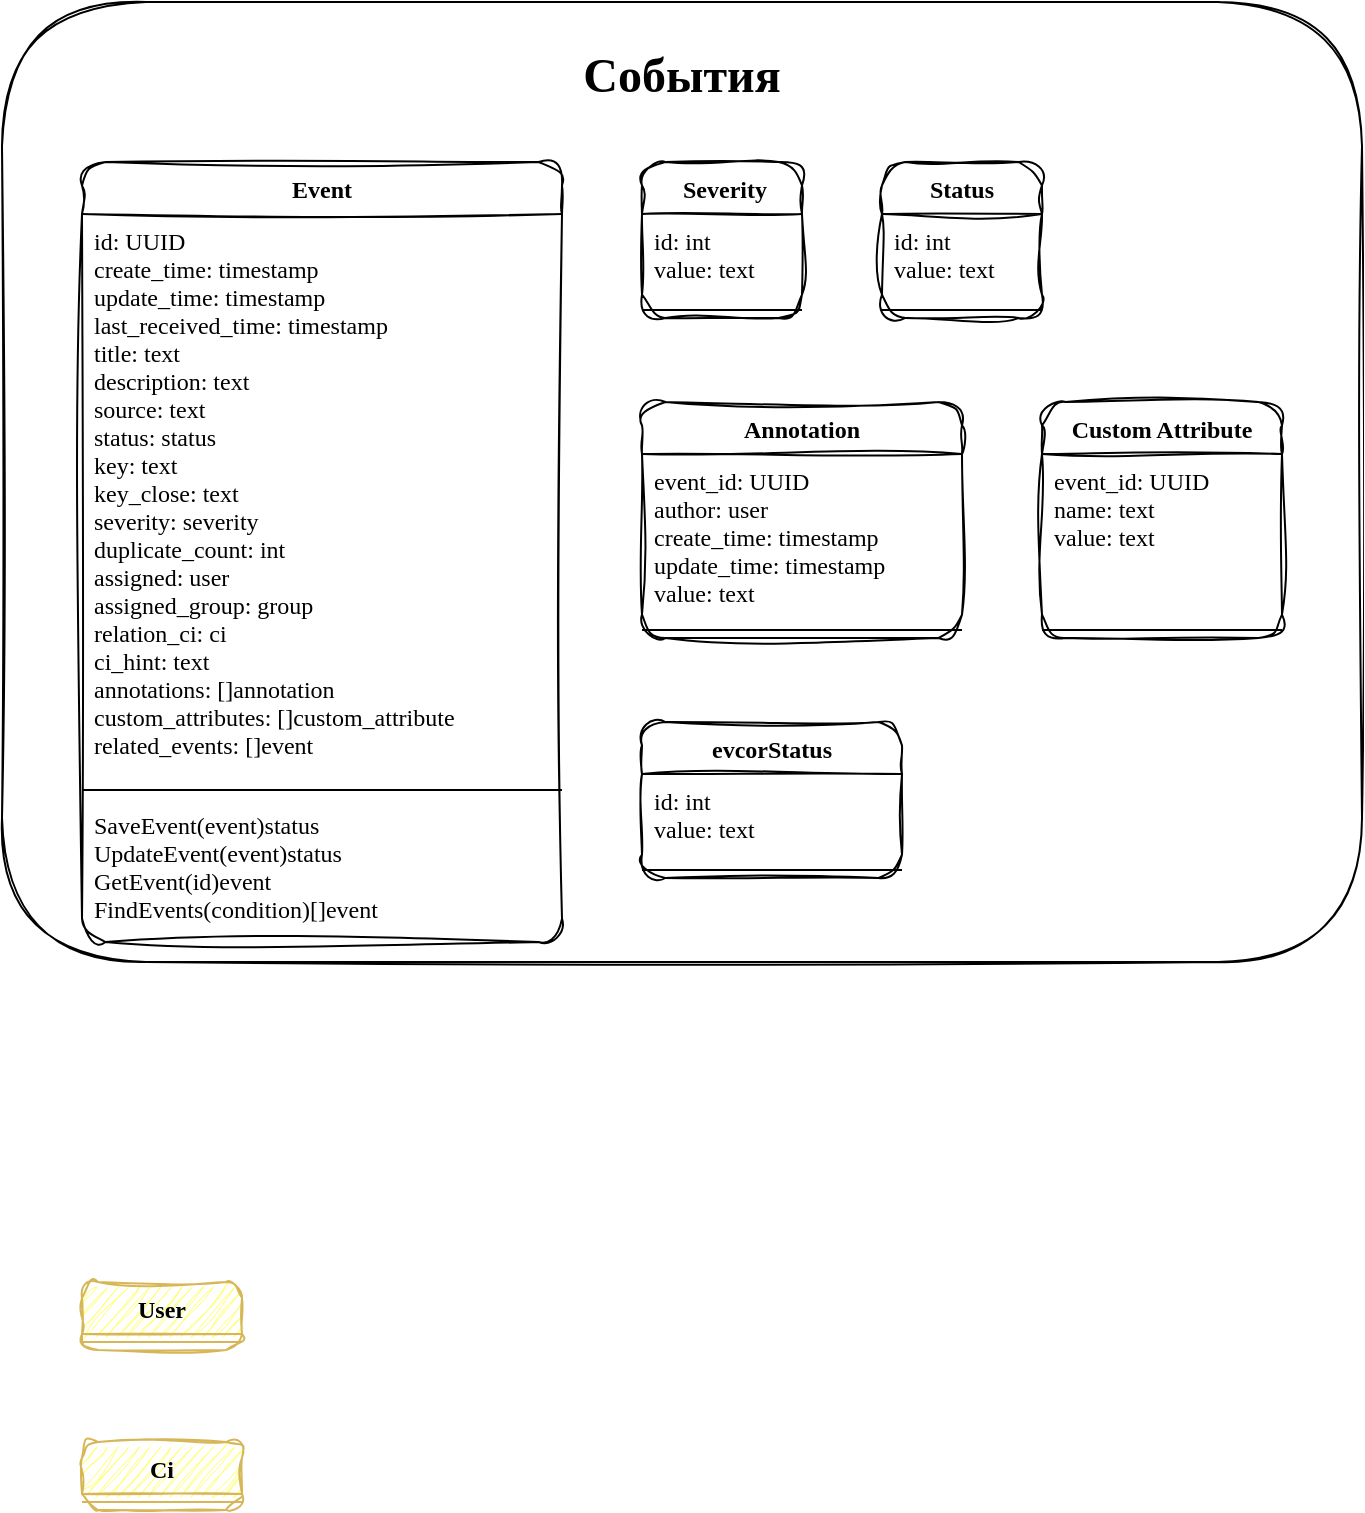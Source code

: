 <mxfile version="20.8.20" type="github" pages="11">
  <diagram id="__Fv3QXLvg91oAIrcusl" name="Объекты">
    <mxGraphModel dx="849" dy="1814" grid="1" gridSize="10" guides="1" tooltips="1" connect="1" arrows="1" fold="1" page="1" pageScale="1" pageWidth="827" pageHeight="1169" math="0" shadow="0">
      <root>
        <mxCell id="0" />
        <mxCell id="1" parent="0" />
        <mxCell id="H7LmXcBgBJ8Q_eyQFiGt-3" value="&lt;h1&gt;События&lt;/h1&gt;" style="rounded=1;whiteSpace=wrap;html=1;shadow=0;glass=0;labelBackgroundColor=none;sketch=1;fontFamily=Handlee;fontSource=https%3A%2F%2Ffonts.googleapis.com%2Fcss%3Ffamily%3DHandlee;fontSize=12;fontColor=#000000;fillColor=none;align=center;verticalAlign=top;" parent="1" vertex="1">
          <mxGeometry x="40" y="-40" width="680" height="480" as="geometry" />
        </mxCell>
        <mxCell id="HkMawc83CwHoPKeMZnea-1" value="Event" style="swimlane;fontStyle=1;align=center;verticalAlign=top;childLayout=stackLayout;horizontal=1;startSize=26;horizontalStack=0;resizeParent=1;resizeParentMax=0;resizeLast=0;collapsible=1;marginBottom=0;rounded=1;sketch=1;curveFitting=1;jiggle=2;fontFamily=Handlee;fontSource=https%3A%2F%2Ffonts.googleapis.com%2Fcss%3Ffamily%3DHandlee;" parent="1" vertex="1">
          <mxGeometry x="80" y="40" width="240" height="390" as="geometry">
            <mxRectangle x="50" y="60" width="70" height="30" as="alternateBounds" />
          </mxGeometry>
        </mxCell>
        <mxCell id="HkMawc83CwHoPKeMZnea-2" value="id: UUID&#xa;create_time: timestamp&#xa;update_time: timestamp&#xa;last_received_time: timestamp&#xa;title: text&#xa;description: text&#xa;source: text&#xa;status: status&#xa;key: text&#xa;key_close: text&#xa;severity: severity&#xa;duplicate_count: int&#xa;assigned: user&#xa;assigned_group: group&#xa;relation_ci: ci&#xa;ci_hint: text&#xa;annotations: []annotation&#xa;custom_attributes: []custom_attribute&#xa;related_events: []event&#xa;&#xa;&#xa;" style="text;strokeColor=none;fillColor=none;align=left;verticalAlign=top;spacingLeft=4;spacingRight=4;overflow=hidden;rotatable=0;points=[[0,0.5],[1,0.5]];portConstraint=eastwest;fontStyle=0;fontColor=default;fontFamily=Handlee;fontSource=https%3A%2F%2Ffonts.googleapis.com%2Fcss%3Ffamily%3DHandlee;" parent="HkMawc83CwHoPKeMZnea-1" vertex="1">
          <mxGeometry y="26" width="240" height="284" as="geometry" />
        </mxCell>
        <mxCell id="HkMawc83CwHoPKeMZnea-3" value="" style="line;strokeWidth=1;fillColor=none;align=left;verticalAlign=middle;spacingTop=-1;spacingLeft=3;spacingRight=3;rotatable=0;labelPosition=right;points=[];portConstraint=eastwest;strokeColor=inherit;" parent="HkMawc83CwHoPKeMZnea-1" vertex="1">
          <mxGeometry y="310" width="240" height="8" as="geometry" />
        </mxCell>
        <mxCell id="HkMawc83CwHoPKeMZnea-4" value="SaveEvent(event)status&#xa;UpdateEvent(event)status&#xa;GetEvent(id)event&#xa;FindEvents(condition)[]event" style="text;strokeColor=none;fillColor=none;align=left;verticalAlign=top;spacingLeft=4;spacingRight=4;overflow=hidden;rotatable=0;points=[[0,0.5],[1,0.5]];portConstraint=eastwest;fontFamily=Handlee;fontSource=https%3A%2F%2Ffonts.googleapis.com%2Fcss%3Ffamily%3DHandlee;fontSize=12;" parent="HkMawc83CwHoPKeMZnea-1" vertex="1">
          <mxGeometry y="318" width="240" height="72" as="geometry" />
        </mxCell>
        <mxCell id="HkMawc83CwHoPKeMZnea-5" value=" Severity" style="swimlane;fontStyle=1;align=center;verticalAlign=top;childLayout=stackLayout;horizontal=1;startSize=26;horizontalStack=0;resizeParent=1;resizeParentMax=0;resizeLast=0;collapsible=1;marginBottom=0;rounded=1;sketch=1;curveFitting=1;jiggle=2;fontFamily=Handlee;fontSource=https%3A%2F%2Ffonts.googleapis.com%2Fcss%3Ffamily%3DHandlee;" parent="1" vertex="1">
          <mxGeometry x="360" y="40" width="80" height="78" as="geometry">
            <mxRectangle x="50" y="60" width="70" height="30" as="alternateBounds" />
          </mxGeometry>
        </mxCell>
        <mxCell id="HkMawc83CwHoPKeMZnea-6" value="id: int&#xa;value: text" style="text;strokeColor=none;fillColor=none;align=left;verticalAlign=top;spacingLeft=4;spacingRight=4;overflow=hidden;rotatable=0;points=[[0,0.5],[1,0.5]];portConstraint=eastwest;fontFamily=Handlee;fontSource=https%3A%2F%2Ffonts.googleapis.com%2Fcss%3Ffamily%3DHandlee;" parent="HkMawc83CwHoPKeMZnea-5" vertex="1">
          <mxGeometry y="26" width="80" height="44" as="geometry" />
        </mxCell>
        <mxCell id="HkMawc83CwHoPKeMZnea-7" value="" style="line;strokeWidth=1;fillColor=none;align=left;verticalAlign=middle;spacingTop=-1;spacingLeft=3;spacingRight=3;rotatable=0;labelPosition=right;points=[];portConstraint=eastwest;strokeColor=inherit;" parent="HkMawc83CwHoPKeMZnea-5" vertex="1">
          <mxGeometry y="70" width="80" height="8" as="geometry" />
        </mxCell>
        <mxCell id="HkMawc83CwHoPKeMZnea-9" value="Status" style="swimlane;fontStyle=1;align=center;verticalAlign=top;childLayout=stackLayout;horizontal=1;startSize=26;horizontalStack=0;resizeParent=1;resizeParentMax=0;resizeLast=0;collapsible=1;marginBottom=0;fontFamily=Handlee;fontSource=https%3A%2F%2Ffonts.googleapis.com%2Fcss%3Ffamily%3DHandlee;rounded=1;sketch=1;curveFitting=1;jiggle=2;" parent="1" vertex="1">
          <mxGeometry x="480" y="40" width="80" height="78" as="geometry">
            <mxRectangle x="50" y="60" width="70" height="30" as="alternateBounds" />
          </mxGeometry>
        </mxCell>
        <mxCell id="HkMawc83CwHoPKeMZnea-10" value="id: int&#xa;value: text" style="text;strokeColor=none;fillColor=none;align=left;verticalAlign=top;spacingLeft=4;spacingRight=4;overflow=hidden;rotatable=0;points=[[0,0.5],[1,0.5]];portConstraint=eastwest;fontFamily=Handlee;fontSource=https%3A%2F%2Ffonts.googleapis.com%2Fcss%3Ffamily%3DHandlee;" parent="HkMawc83CwHoPKeMZnea-9" vertex="1">
          <mxGeometry y="26" width="80" height="44" as="geometry" />
        </mxCell>
        <mxCell id="HkMawc83CwHoPKeMZnea-11" value="" style="line;strokeWidth=1;fillColor=none;align=left;verticalAlign=middle;spacingTop=-1;spacingLeft=3;spacingRight=3;rotatable=0;labelPosition=right;points=[];portConstraint=eastwest;strokeColor=inherit;" parent="HkMawc83CwHoPKeMZnea-9" vertex="1">
          <mxGeometry y="70" width="80" height="8" as="geometry" />
        </mxCell>
        <mxCell id="HkMawc83CwHoPKeMZnea-12" value="User" style="swimlane;fontStyle=1;align=center;verticalAlign=top;childLayout=stackLayout;horizontal=1;startSize=26;horizontalStack=0;resizeParent=1;resizeParentMax=0;resizeLast=0;collapsible=1;marginBottom=0;fillColor=#FFFF66;strokeColor=#d6b656;fontFamily=Handlee;fontSource=https%3A%2F%2Ffonts.googleapis.com%2Fcss%3Ffamily%3DHandlee;rounded=1;sketch=1;curveFitting=1;jiggle=2;" parent="1" vertex="1">
          <mxGeometry x="80" y="600" width="80" height="34" as="geometry">
            <mxRectangle x="50" y="60" width="70" height="30" as="alternateBounds" />
          </mxGeometry>
        </mxCell>
        <mxCell id="HkMawc83CwHoPKeMZnea-14" value="" style="line;strokeWidth=1;fillColor=none;align=left;verticalAlign=middle;spacingTop=-1;spacingLeft=3;spacingRight=3;rotatable=0;labelPosition=right;points=[];portConstraint=eastwest;strokeColor=inherit;" parent="HkMawc83CwHoPKeMZnea-12" vertex="1">
          <mxGeometry y="26" width="80" height="8" as="geometry" />
        </mxCell>
        <mxCell id="HkMawc83CwHoPKeMZnea-16" value="Ci" style="swimlane;fontStyle=1;align=center;verticalAlign=top;childLayout=stackLayout;horizontal=1;startSize=26;horizontalStack=0;resizeParent=1;resizeParentMax=0;resizeLast=0;collapsible=1;marginBottom=0;fillColor=#FFFF66;strokeColor=#d6b656;fontFamily=Handlee;fontSource=https%3A%2F%2Ffonts.googleapis.com%2Fcss%3Ffamily%3DHandlee;rounded=1;sketch=1;curveFitting=1;jiggle=2;" parent="1" vertex="1">
          <mxGeometry x="80" y="680" width="80" height="34" as="geometry">
            <mxRectangle x="50" y="60" width="70" height="30" as="alternateBounds" />
          </mxGeometry>
        </mxCell>
        <mxCell id="HkMawc83CwHoPKeMZnea-17" value="" style="line;strokeWidth=1;fillColor=none;align=left;verticalAlign=middle;spacingTop=-1;spacingLeft=3;spacingRight=3;rotatable=0;labelPosition=right;points=[];portConstraint=eastwest;strokeColor=inherit;" parent="HkMawc83CwHoPKeMZnea-16" vertex="1">
          <mxGeometry y="26" width="80" height="8" as="geometry" />
        </mxCell>
        <mxCell id="HkMawc83CwHoPKeMZnea-18" value="Annotation" style="swimlane;fontStyle=1;align=center;verticalAlign=top;childLayout=stackLayout;horizontal=1;startSize=26;horizontalStack=0;resizeParent=1;resizeParentMax=0;resizeLast=0;collapsible=1;marginBottom=0;fontFamily=Handlee;sketch=1;curveFitting=1;jiggle=2;rounded=1;fontSource=https%3A%2F%2Ffonts.googleapis.com%2Fcss%3Ffamily%3DHandlee;" parent="1" vertex="1">
          <mxGeometry x="360" y="160" width="160" height="118" as="geometry">
            <mxRectangle x="50" y="60" width="70" height="30" as="alternateBounds" />
          </mxGeometry>
        </mxCell>
        <mxCell id="HkMawc83CwHoPKeMZnea-19" value="event_id: UUID&#xa;author: user&#xa;create_time: timestamp&#xa;update_time: timestamp&#xa;value: text&#xa;" style="text;strokeColor=none;fillColor=none;align=left;verticalAlign=top;spacingLeft=4;spacingRight=4;overflow=hidden;rotatable=0;points=[[0,0.5],[1,0.5]];portConstraint=eastwest;fontFamily=Handlee;sketch=1;curveFitting=1;jiggle=2;fontSource=https%3A%2F%2Ffonts.googleapis.com%2Fcss%3Ffamily%3DHandlee;" parent="HkMawc83CwHoPKeMZnea-18" vertex="1">
          <mxGeometry y="26" width="160" height="84" as="geometry" />
        </mxCell>
        <mxCell id="HkMawc83CwHoPKeMZnea-20" value="" style="line;strokeWidth=1;fillColor=none;align=left;verticalAlign=middle;spacingTop=-1;spacingLeft=3;spacingRight=3;rotatable=0;labelPosition=right;points=[];portConstraint=eastwest;strokeColor=inherit;" parent="HkMawc83CwHoPKeMZnea-18" vertex="1">
          <mxGeometry y="110" width="160" height="8" as="geometry" />
        </mxCell>
        <mxCell id="HkMawc83CwHoPKeMZnea-21" value="Custom Attribute" style="swimlane;fontStyle=1;align=center;verticalAlign=top;childLayout=stackLayout;horizontal=1;startSize=26;horizontalStack=0;resizeParent=1;resizeParentMax=0;resizeLast=0;collapsible=1;marginBottom=0;swimlaneLine=1;rounded=1;sketch=1;curveFitting=1;jiggle=2;glass=0;shadow=0;fontFamily=Handlee;fontSource=https%3A%2F%2Ffonts.googleapis.com%2Fcss%3Ffamily%3DHandlee;" parent="1" vertex="1">
          <mxGeometry x="560" y="160" width="120" height="118" as="geometry">
            <mxRectangle x="560" y="160" width="70" height="30" as="alternateBounds" />
          </mxGeometry>
        </mxCell>
        <mxCell id="HkMawc83CwHoPKeMZnea-22" value="event_id: UUID&#xa;name: text&#xa;value: text&#xa;" style="text;strokeColor=none;fillColor=none;align=left;verticalAlign=top;spacingLeft=4;spacingRight=4;overflow=hidden;rotatable=0;points=[[0,0.5],[1,0.5]];portConstraint=eastwest;fontFamily=Handlee;fontSource=https%3A%2F%2Ffonts.googleapis.com%2Fcss%3Ffamily%3DHandlee;" parent="HkMawc83CwHoPKeMZnea-21" vertex="1">
          <mxGeometry y="26" width="120" height="84" as="geometry" />
        </mxCell>
        <mxCell id="HkMawc83CwHoPKeMZnea-23" value="" style="line;strokeWidth=1;fillColor=none;align=left;verticalAlign=middle;spacingTop=-1;spacingLeft=3;spacingRight=3;rotatable=0;labelPosition=right;points=[];portConstraint=eastwest;strokeColor=inherit;" parent="HkMawc83CwHoPKeMZnea-21" vertex="1">
          <mxGeometry y="110" width="120" height="8" as="geometry" />
        </mxCell>
        <mxCell id="I3Nk96PYDKGvVNiYEH8O-1" value="evcorStatus" style="swimlane;fontStyle=1;align=center;verticalAlign=top;childLayout=stackLayout;horizontal=1;startSize=26;horizontalStack=0;resizeParent=1;resizeParentMax=0;resizeLast=0;collapsible=1;marginBottom=0;fontFamily=Handlee;fontSource=https%3A%2F%2Ffonts.googleapis.com%2Fcss%3Ffamily%3DHandlee;rounded=1;sketch=1;curveFitting=1;jiggle=2;" parent="1" vertex="1">
          <mxGeometry x="360" y="320" width="130" height="78" as="geometry">
            <mxRectangle x="50" y="60" width="70" height="30" as="alternateBounds" />
          </mxGeometry>
        </mxCell>
        <mxCell id="I3Nk96PYDKGvVNiYEH8O-2" value="id: int&#xa;value: text" style="text;strokeColor=none;fillColor=none;align=left;verticalAlign=top;spacingLeft=4;spacingRight=4;overflow=hidden;rotatable=0;points=[[0,0.5],[1,0.5]];portConstraint=eastwest;fontFamily=Handlee;fontSource=https%3A%2F%2Ffonts.googleapis.com%2Fcss%3Ffamily%3DHandlee;" parent="I3Nk96PYDKGvVNiYEH8O-1" vertex="1">
          <mxGeometry y="26" width="130" height="44" as="geometry" />
        </mxCell>
        <mxCell id="I3Nk96PYDKGvVNiYEH8O-3" value="" style="line;strokeWidth=1;fillColor=none;align=left;verticalAlign=middle;spacingTop=-1;spacingLeft=3;spacingRight=3;rotatable=0;labelPosition=right;points=[];portConstraint=eastwest;strokeColor=inherit;" parent="I3Nk96PYDKGvVNiYEH8O-1" vertex="1">
          <mxGeometry y="70" width="130" height="8" as="geometry" />
        </mxCell>
      </root>
    </mxGraphModel>
  </diagram>
  <diagram id="6bxLuDseUKxeSSaYbd44" name="Общая схема">
    <mxGraphModel dx="892" dy="1795" grid="1" gridSize="10" guides="1" tooltips="1" connect="1" arrows="1" fold="1" page="1" pageScale="1" pageWidth="827" pageHeight="1169" math="0" shadow="0">
      <root>
        <mxCell id="0" />
        <mxCell id="1" parent="0" />
        <mxCell id="JsA5xg-02KLNwLMhZryo-9" style="rounded=0;orthogonalLoop=1;jettySize=auto;html=1;fontFamily=Handlee;fontSource=https%3A%2F%2Ffonts.googleapis.com%2Fcss%3Ffamily%3DHandlee;fontSize=12;fontColor=#000000;endArrow=oval;endFill=1;sketch=1;curveFitting=1;jiggle=2;endSize=18;" parent="1" source="JsA5xg-02KLNwLMhZryo-1" target="JsA5xg-02KLNwLMhZryo-8" edge="1">
          <mxGeometry relative="1" as="geometry" />
        </mxCell>
        <mxCell id="JsA5xg-02KLNwLMhZryo-10" value="gRPC ProcessEvent(Event)result&lt;br&gt;gRPC&amp;nbsp;UpdateEvent(Event)&lt;span style=&quot;border-color: var(--border-color);&quot;&gt;result&lt;/span&gt;" style="edgeLabel;html=1;align=center;verticalAlign=middle;resizable=0;points=[];fontSize=12;fontFamily=Handlee;fontColor=#000000;" parent="JsA5xg-02KLNwLMhZryo-9" vertex="1" connectable="0">
          <mxGeometry x="0.35" y="-2" relative="1" as="geometry">
            <mxPoint x="-36" y="8" as="offset" />
          </mxGeometry>
        </mxCell>
        <UserObject label="&lt;h1&gt;API Service&lt;/h1&gt;" link="data:page/id,ig-lH_8mQ4cR_sLJA4tj" id="JsA5xg-02KLNwLMhZryo-1">
          <mxCell style="rounded=0;whiteSpace=wrap;html=1;shadow=0;glass=0;labelBackgroundColor=none;sketch=1;fontFamily=Handlee;fontSource=https%3A%2F%2Ffonts.googleapis.com%2Fcss%3Ffamily%3DHandlee;fontSize=12;fontColor=#000000;fillColor=none;verticalAlign=middle;" parent="1" vertex="1">
            <mxGeometry x="170" y="200" width="400" height="320" as="geometry" />
          </mxCell>
        </UserObject>
        <mxCell id="JsA5xg-02KLNwLMhZryo-6" value="&lt;span style=&quot;background-color: rgb(255, 255, 102);&quot;&gt;HTTP /api/event/push&lt;/span&gt;" style="verticalLabelPosition=bottom;html=1;verticalAlign=top;align=center;strokeColor=none;fillColor=#00BEF2;shape=mxgraph.azure.service_endpoint;rounded=1;shadow=0;glass=0;labelBackgroundColor=none;sketch=0;fontFamily=Handlee;fontSource=https%3A%2F%2Ffonts.googleapis.com%2Fcss%3Ffamily%3DHandlee;fontSize=12;fontColor=#000000;" parent="1" vertex="1">
          <mxGeometry x="80" y="200" width="90" height="36" as="geometry" />
        </mxCell>
        <mxCell id="h703DPaq9T1UB2FGjLnJ-2" style="rounded=0;sketch=1;orthogonalLoop=1;jettySize=auto;html=1;fontFamily=Handlee;fontSource=https%3A%2F%2Ffonts.googleapis.com%2Fcss%3Ffamily%3DHandlee;fontSize=12;fontColor=#000000;endArrow=oval;endFill=1;endSize=18;" parent="1" source="JsA5xg-02KLNwLMhZryo-8" target="h703DPaq9T1UB2FGjLnJ-1" edge="1">
          <mxGeometry relative="1" as="geometry" />
        </mxCell>
        <mxCell id="h703DPaq9T1UB2FGjLnJ-3" value="gRPC FindCI(condition)result" style="edgeLabel;html=1;align=center;verticalAlign=middle;resizable=0;points=[];fontSize=12;fontFamily=Handlee;fontColor=#000000;" parent="h703DPaq9T1UB2FGjLnJ-2" vertex="1" connectable="0">
          <mxGeometry x="0.047" y="1" relative="1" as="geometry">
            <mxPoint as="offset" />
          </mxGeometry>
        </mxCell>
        <mxCell id="dE0sLRyhmBGSUjrveanc-2" style="rounded=0;sketch=1;orthogonalLoop=1;jettySize=auto;html=1;endArrow=oval;endFill=1;endSize=18;" parent="1" source="JsA5xg-02KLNwLMhZryo-8" target="dE0sLRyhmBGSUjrveanc-1" edge="1">
          <mxGeometry relative="1" as="geometry" />
        </mxCell>
        <mxCell id="dE0sLRyhmBGSUjrveanc-3" value="&lt;font data-font-src=&quot;https://fonts.googleapis.com/css?family=Handlee&quot; face=&quot;Handlee&quot;&gt;gRPC&amp;nbsp;CheckStorm(event)bool&lt;/font&gt;" style="edgeLabel;html=1;align=center;verticalAlign=middle;resizable=0;points=[];" parent="dE0sLRyhmBGSUjrveanc-2" vertex="1" connectable="0">
          <mxGeometry x="0.475" y="1" relative="1" as="geometry">
            <mxPoint as="offset" />
          </mxGeometry>
        </mxCell>
        <mxCell id="A0IsExYMz5u84b8U048S-1" style="rounded=0;sketch=1;orthogonalLoop=1;jettySize=auto;html=1;fontFamily=Handlee;fontSource=https%3A%2F%2Ffonts.googleapis.com%2Fcss%3Ffamily%3DHandlee;endArrow=oval;endFill=1;endSize=18;" parent="1" source="JsA5xg-02KLNwLMhZryo-8" target="7flI709Bz5AMeiuoUtBj-1" edge="1">
          <mxGeometry relative="1" as="geometry" />
        </mxCell>
        <mxCell id="qY1zZhojVRVBR_y7c2EH-1" value="gRPC BeforeCI(event)event&lt;br&gt;gRPC AfterCI(event)event" style="edgeLabel;html=1;align=center;verticalAlign=middle;resizable=0;points=[];fontFamily=Handlee;" parent="A0IsExYMz5u84b8U048S-1" vertex="1" connectable="0">
          <mxGeometry x="0.501" relative="1" as="geometry">
            <mxPoint as="offset" />
          </mxGeometry>
        </mxCell>
        <mxCell id="BTSRZa8yFeK_sxHHGQRw-2" style="edgeStyle=none;rounded=0;sketch=1;orthogonalLoop=1;jettySize=auto;html=1;fontFamily=Handlee;fontSource=https%3A%2F%2Ffonts.googleapis.com%2Fcss%3Ffamily%3DHandlee;endArrow=oval;endFill=1;endSize=18;" parent="1" source="JsA5xg-02KLNwLMhZryo-8" target="BTSRZa8yFeK_sxHHGQRw-1" edge="1">
          <mxGeometry relative="1" as="geometry" />
        </mxCell>
        <mxCell id="BTSRZa8yFeK_sxHHGQRw-3" value="gRPC CorrelateEvent(event)evcorStatus" style="edgeLabel;html=1;align=center;verticalAlign=middle;resizable=0;points=[];fontFamily=Handlee;" parent="BTSRZa8yFeK_sxHHGQRw-2" vertex="1" connectable="0">
          <mxGeometry x="0.226" y="-2" relative="1" as="geometry">
            <mxPoint as="offset" />
          </mxGeometry>
        </mxCell>
        <mxCell id="6_5dPMdkjWj_lUA1b9pE-2" style="edgeStyle=none;rounded=0;sketch=1;orthogonalLoop=1;jettySize=auto;html=1;fontFamily=Handlee;fontSource=https%3A%2F%2Ffonts.googleapis.com%2Fcss%3Ffamily%3DHandlee;endArrow=oval;endFill=1;endSize=18;" parent="1" source="JsA5xg-02KLNwLMhZryo-8" target="6_5dPMdkjWj_lUA1b9pE-1" edge="1">
          <mxGeometry relative="1" as="geometry" />
        </mxCell>
        <mxCell id="6_5dPMdkjWj_lUA1b9pE-3" value="gRPC CorrelateTopo(event)[]event" style="edgeLabel;html=1;align=center;verticalAlign=middle;resizable=0;points=[];fontFamily=Handlee;" parent="6_5dPMdkjWj_lUA1b9pE-2" vertex="1" connectable="0">
          <mxGeometry x="0.366" y="-3" relative="1" as="geometry">
            <mxPoint x="-36" as="offset" />
          </mxGeometry>
        </mxCell>
        <mxCell id="SCmFrc3Hv8uWXjnhqAGS-1" style="edgeStyle=none;rounded=0;sketch=1;orthogonalLoop=1;jettySize=auto;html=1;fontFamily=Handlee;fontSource=https%3A%2F%2Ffonts.googleapis.com%2Fcss%3Ffamily%3DHandlee;fontSize=24;endArrow=none;endFill=0;endSize=18;startArrow=oval;startFill=1;startSize=18;" parent="1" source="JsA5xg-02KLNwLMhZryo-8" target="6_5dPMdkjWj_lUA1b9pE-4" edge="1">
          <mxGeometry relative="1" as="geometry" />
        </mxCell>
        <UserObject label="&lt;h1&gt;Event&lt;/h1&gt;" link="data:page/id,ig-lH_8mQ4cR_sLJA4tj" id="JsA5xg-02KLNwLMhZryo-8">
          <mxCell style="rounded=0;whiteSpace=wrap;html=1;shadow=0;glass=0;labelBackgroundColor=none;sketch=1;fontFamily=Handlee;fontSource=https%3A%2F%2Ffonts.googleapis.com%2Fcss%3Ffamily%3DHandlee;fontSize=12;fontColor=#000000;fillColor=none;verticalAlign=middle;" parent="1" vertex="1">
            <mxGeometry x="800" y="40" width="400" height="320" as="geometry" />
          </mxCell>
        </UserObject>
        <UserObject label="&lt;h1&gt;CMDB&lt;/h1&gt;" link="data:page/id,8Q89VZnDujj4MpnndkKI" id="h703DPaq9T1UB2FGjLnJ-1">
          <mxCell style="rounded=0;whiteSpace=wrap;html=1;shadow=0;glass=0;labelBackgroundColor=none;sketch=1;fontFamily=Handlee;fontSource=https%3A%2F%2Ffonts.googleapis.com%2Fcss%3Ffamily%3DHandlee;fontSize=12;fontColor=#000000;fillColor=none;verticalAlign=middle;" parent="1" vertex="1">
            <mxGeometry x="800" y="440" width="400" height="320" as="geometry" />
          </mxCell>
        </UserObject>
        <UserObject label="&lt;h1&gt;Storm&lt;/h1&gt;" link="data:page/id,ajHrSg6KbcIKmX19m8KZ" id="dE0sLRyhmBGSUjrveanc-1">
          <mxCell style="rounded=0;whiteSpace=wrap;html=1;shadow=0;glass=0;labelBackgroundColor=none;sketch=1;fontFamily=Handlee;fontSource=https%3A%2F%2Ffonts.googleapis.com%2Fcss%3Ffamily%3DHandlee;fontSize=12;fontColor=#000000;fillColor=none;verticalAlign=middle;" parent="1" vertex="1">
            <mxGeometry y="-200" width="400" height="70" as="geometry" />
          </mxCell>
        </UserObject>
        <UserObject label="&lt;h1&gt;Event Process Engine (epe)&lt;/h1&gt;" link="data:page/id,ur90xpgi5LphEO1ts69M" id="7flI709Bz5AMeiuoUtBj-1">
          <mxCell style="rounded=0;whiteSpace=wrap;html=1;shadow=0;glass=0;labelBackgroundColor=none;sketch=1;fontFamily=Handlee;fontSource=https%3A%2F%2Ffonts.googleapis.com%2Fcss%3Ffamily%3DHandlee;fontSize=12;fontColor=#000000;fillColor=none;verticalAlign=middle;" parent="1" vertex="1">
            <mxGeometry x="440" y="-200" width="400" height="70" as="geometry" />
          </mxCell>
        </UserObject>
        <UserObject label="&lt;h1&gt;Event correlation (evcor)&lt;/h1&gt;" link="data:page/id,7AYZZipKMUmRLz9c3YQn" id="BTSRZa8yFeK_sxHHGQRw-1">
          <mxCell style="rounded=0;whiteSpace=wrap;html=1;shadow=0;glass=0;labelBackgroundColor=none;sketch=1;fontFamily=Handlee;fontSource=https%3A%2F%2Ffonts.googleapis.com%2Fcss%3Ffamily%3DHandlee;fontSize=12;fontColor=#000000;fillColor=none;verticalAlign=middle;" parent="1" vertex="1">
            <mxGeometry x="880" y="-200" width="400" height="70" as="geometry" />
          </mxCell>
        </UserObject>
        <UserObject label="&lt;h1&gt;Topology based event correlation (topcor)&lt;/h1&gt;" link="data:page/id,Q5cP_Xy-rqmorO3bZpvh" id="6_5dPMdkjWj_lUA1b9pE-1">
          <mxCell style="rounded=0;whiteSpace=wrap;html=1;shadow=0;glass=0;labelBackgroundColor=none;sketch=1;fontFamily=Handlee;fontSource=https%3A%2F%2Ffonts.googleapis.com%2Fcss%3Ffamily%3DHandlee;fontSize=12;fontColor=#000000;fillColor=none;verticalAlign=middle;" parent="1" vertex="1">
            <mxGeometry x="1320" y="-200" width="400" height="70" as="geometry" />
          </mxCell>
        </UserObject>
        <mxCell id="6_5dPMdkjWj_lUA1b9pE-4" value="&lt;font style=&quot;font-size: 24px;&quot;&gt;&lt;b&gt;Event DB&lt;/b&gt;&lt;/font&gt;" style="strokeWidth=2;html=1;shape=mxgraph.flowchart.database;whiteSpace=wrap;fontFamily=Handlee;fontSource=https%3A%2F%2Ffonts.googleapis.com%2Fcss%3Ffamily%3DHandlee;" parent="1" vertex="1">
          <mxGeometry x="1290" y="306" width="180" height="180" as="geometry" />
        </mxCell>
        <mxCell id="0pSACoWHk_UCcsJEMDQ8-1" value="&lt;span style=&quot;background-color: rgb(255, 255, 102);&quot;&gt;HTTP /api/event_list/push&lt;/span&gt;" style="verticalLabelPosition=bottom;html=1;verticalAlign=top;align=center;strokeColor=none;fillColor=#00BEF2;shape=mxgraph.azure.service_endpoint;rounded=1;shadow=0;glass=0;labelBackgroundColor=none;sketch=0;fontFamily=Handlee;fontSource=https%3A%2F%2Ffonts.googleapis.com%2Fcss%3Ffamily%3DHandlee;fontSize=12;fontColor=#000000;" parent="1" vertex="1">
          <mxGeometry x="80" y="334" width="90" height="36" as="geometry" />
        </mxCell>
        <mxCell id="Pwg9AxtHnPaydedtsaA1-1" value="&lt;span style=&quot;background-color: rgb(255, 255, 102);&quot;&gt;HTTP /api/event/update&lt;/span&gt;" style="verticalLabelPosition=bottom;html=1;verticalAlign=top;align=center;strokeColor=none;fillColor=#00BEF2;shape=mxgraph.azure.service_endpoint;rounded=1;shadow=0;glass=0;labelBackgroundColor=none;sketch=0;fontFamily=Handlee;fontSource=https%3A%2F%2Ffonts.googleapis.com%2Fcss%3Ffamily%3DHandlee;fontSize=12;fontColor=#000000;" parent="1" vertex="1">
          <mxGeometry x="80" y="270" width="90" height="36" as="geometry" />
        </mxCell>
        <UserObject label="&lt;h1&gt;Action Service (actions)&lt;/h1&gt;" link="data:page/id,85axHPa7EZWp8YaNgpB6" id="rax1BKHnRNsJJphHxzvy-1">
          <mxCell style="rounded=0;whiteSpace=wrap;html=1;shadow=0;glass=0;labelBackgroundColor=none;sketch=1;fontFamily=Handlee;fontSource=https%3A%2F%2Ffonts.googleapis.com%2Fcss%3Ffamily%3DHandlee;fontSize=12;fontColor=#000000;fillColor=none;verticalAlign=middle;" vertex="1" parent="1">
            <mxGeometry x="1760" y="-200" width="400" height="70" as="geometry" />
          </mxCell>
        </UserObject>
        <mxCell id="rax1BKHnRNsJJphHxzvy-3" style="edgeStyle=none;rounded=0;sketch=1;orthogonalLoop=1;jettySize=auto;html=1;fontFamily=Handlee;fontSource=https%3A%2F%2Ffonts.googleapis.com%2Fcss%3Ffamily%3DHandlee;endArrow=oval;endFill=1;endSize=18;" edge="1" parent="1" source="JsA5xg-02KLNwLMhZryo-8" target="rax1BKHnRNsJJphHxzvy-1">
          <mxGeometry relative="1" as="geometry">
            <mxPoint x="1200" y="299.41" as="sourcePoint" />
            <mxPoint x="1400" y="298.41" as="targetPoint" />
          </mxGeometry>
        </mxCell>
        <mxCell id="rax1BKHnRNsJJphHxzvy-4" value="gRPC AutomaticAction(event)" style="edgeLabel;html=1;align=center;verticalAlign=middle;resizable=0;points=[];fontFamily=Handlee;" vertex="1" connectable="0" parent="rax1BKHnRNsJJphHxzvy-3">
          <mxGeometry x="0.366" y="-3" relative="1" as="geometry">
            <mxPoint x="-36" as="offset" />
          </mxGeometry>
        </mxCell>
        <UserObject label="&lt;h1&gt;Core &amp;nbsp;Service&lt;/h1&gt;" id="INAU1fi4az4m9mjiACkR-2">
          <mxCell style="rounded=0;whiteSpace=wrap;html=1;shadow=0;glass=0;labelBackgroundColor=none;sketch=1;fontFamily=Handlee;fontSource=https%3A%2F%2Ffonts.googleapis.com%2Fcss%3Ffamily%3DHandlee;fontSize=12;fontColor=#000000;fillColor=none;verticalAlign=middle;" vertex="1" parent="1">
            <mxGeometry x="1760" y="40" width="400" height="320" as="geometry" />
          </mxCell>
        </UserObject>
        <mxCell id="RnIaXNlD9R3AP4UB_n53-1" style="edgeStyle=none;rounded=0;sketch=1;orthogonalLoop=1;jettySize=auto;html=1;fontFamily=Handlee;fontSource=https%3A%2F%2Ffonts.googleapis.com%2Fcss%3Ffamily%3DHandlee;fontSize=24;endArrow=none;endFill=0;endSize=18;startArrow=oval;startFill=1;startSize=18;" edge="1" parent="1" source="JsA5xg-02KLNwLMhZryo-8" target="INAU1fi4az4m9mjiACkR-2">
          <mxGeometry relative="1" as="geometry">
            <mxPoint x="1300" y="153" as="sourcePoint" />
            <mxPoint x="1390" y="200" as="targetPoint" />
            <Array as="points">
              <mxPoint x="1470" y="120" />
            </Array>
          </mxGeometry>
        </mxCell>
        <mxCell id="RnIaXNlD9R3AP4UB_n53-2" value="&lt;font data-font-src=&quot;https://fonts.googleapis.com/css?family=Handlee&quot; face=&quot;Handlee&quot;&gt;gRPC GetEvent(id)event&lt;br&gt;gRPC&amp;nbsp;UpdateEvent(Event)&lt;/font&gt;&lt;span style=&quot;border-color: var(--border-color); font-size: 12px;&quot;&gt;&lt;font data-font-src=&quot;https://fonts.googleapis.com/css?family=Handlee&quot; face=&quot;Handlee&quot;&gt;result&lt;br&gt;gRPC GetEventsByFilter(filter)[]event&lt;/font&gt;&lt;br&gt;&lt;/span&gt;" style="edgeLabel;html=1;align=center;verticalAlign=middle;resizable=0;points=[];" vertex="1" connectable="0" parent="RnIaXNlD9R3AP4UB_n53-1">
          <mxGeometry x="0.207" y="1" relative="1" as="geometry">
            <mxPoint as="offset" />
          </mxGeometry>
        </mxCell>
        <UserObject label="&lt;h1&gt;Web interface&lt;/h1&gt;" id="dsVCk58IRSPMrdmdfbeZ-1">
          <mxCell style="rounded=0;whiteSpace=wrap;html=1;shadow=0;glass=0;labelBackgroundColor=none;sketch=1;fontFamily=Handlee;fontSource=https%3A%2F%2Ffonts.googleapis.com%2Fcss%3Ffamily%3DHandlee;fontSize=12;fontColor=#000000;fillColor=none;verticalAlign=middle;" vertex="1" parent="1">
            <mxGeometry x="2441" y="40" width="170" height="320" as="geometry" />
          </mxCell>
        </UserObject>
        <mxCell id="dsVCk58IRSPMrdmdfbeZ-2" style="edgeStyle=none;rounded=0;sketch=1;orthogonalLoop=1;jettySize=auto;html=1;fontFamily=Handlee;fontSource=https%3A%2F%2Ffonts.googleapis.com%2Fcss%3Ffamily%3DHandlee;fontSize=24;endArrow=none;endFill=0;endSize=18;startArrow=oval;startFill=1;startSize=18;" edge="1" parent="1" source="INAU1fi4az4m9mjiACkR-2" target="dsVCk58IRSPMrdmdfbeZ-1">
          <mxGeometry relative="1" as="geometry">
            <mxPoint x="2290" y="210" as="sourcePoint" />
            <mxPoint x="2090" y="50" as="targetPoint" />
          </mxGeometry>
        </mxCell>
        <mxCell id="dsVCk58IRSPMrdmdfbeZ-3" value="&lt;font data-font-src=&quot;https://fonts.googleapis.com/css?family=Handlee&quot; face=&quot;Handlee&quot;&gt;gRPC GetEvent(id)event&lt;br&gt;gRPC&amp;nbsp;UpdateEvent(Event)result&lt;br&gt;gRPCStream GetListEventsByFilter(filter)[]event&lt;/font&gt;" style="edgeLabel;html=1;align=center;verticalAlign=middle;resizable=0;points=[];" vertex="1" connectable="0" parent="dsVCk58IRSPMrdmdfbeZ-2">
          <mxGeometry x="0.207" y="1" relative="1" as="geometry">
            <mxPoint x="-15" y="1" as="offset" />
          </mxGeometry>
        </mxCell>
        <mxCell id="3Rn7nG-k30Af2wympWN_-1" style="edgeStyle=none;rounded=0;sketch=1;orthogonalLoop=1;jettySize=auto;html=1;fontFamily=Handlee;fontSource=https%3A%2F%2Ffonts.googleapis.com%2Fcss%3Ffamily%3DHandlee;fontSize=24;endArrow=none;endFill=0;endSize=18;startArrow=oval;startFill=1;startSize=18;" edge="1" parent="1" source="INAU1fi4az4m9mjiACkR-2" target="JsA5xg-02KLNwLMhZryo-8">
          <mxGeometry relative="1" as="geometry">
            <mxPoint x="1360" y="530" as="sourcePoint" />
            <mxPoint x="1920" y="530" as="targetPoint" />
            <Array as="points">
              <mxPoint x="1480" y="260" />
            </Array>
          </mxGeometry>
        </mxCell>
        <mxCell id="3Rn7nG-k30Af2wympWN_-2" value="&lt;span style=&quot;border-color: var(--border-color); font-size: 12px;&quot;&gt;&lt;font face=&quot;Handlee&quot;&gt;gRPC NewEvent(event)resposne&lt;/font&gt;&lt;br&gt;&lt;/span&gt;" style="edgeLabel;html=1;align=center;verticalAlign=middle;resizable=0;points=[];" vertex="1" connectable="0" parent="3Rn7nG-k30Af2wympWN_-1">
          <mxGeometry x="0.207" y="1" relative="1" as="geometry">
            <mxPoint as="offset" />
          </mxGeometry>
        </mxCell>
      </root>
    </mxGraphModel>
  </diagram>
  <diagram id="qO3B5Q-VDFpPn0bHzIk5" name="API">
    <mxGraphModel dx="1026" dy="720" grid="1" gridSize="10" guides="1" tooltips="1" connect="1" arrows="1" fold="1" page="1" pageScale="1" pageWidth="827" pageHeight="1169" math="0" shadow="0">
      <root>
        <mxCell id="0" />
        <mxCell id="1" parent="0" />
        <mxCell id="UAxWTV2idYDL6aI5SHmf-2" style="edgeStyle=none;rounded=0;sketch=1;orthogonalLoop=1;jettySize=auto;html=1;fontFamily=Handlee;fontSource=https%3A%2F%2Ffonts.googleapis.com%2Fcss%3Ffamily%3DHandlee;fontSize=24;startArrow=none;startFill=0;endArrow=classic;endFill=1;startSize=18;endSize=6;sourcePerimeterSpacing=1;" parent="1" source="_-it10dRBikKNAg2qOb--1" target="7krchyfRV0Ckm-ncW3fb-1" edge="1">
          <mxGeometry relative="1" as="geometry" />
        </mxCell>
        <mxCell id="_-it10dRBikKNAg2qOb--1" value="HTTP /api/event/push" style="verticalLabelPosition=bottom;html=1;verticalAlign=top;align=center;strokeColor=none;fillColor=#00BEF2;shape=mxgraph.azure.service_endpoint;rounded=1;shadow=0;glass=0;labelBackgroundColor=none;sketch=0;fontFamily=Handlee;fontSource=https%3A%2F%2Ffonts.googleapis.com%2Fcss%3Ffamily%3DHandlee;fontSize=12;fontColor=#000000;" parent="1" vertex="1">
          <mxGeometry x="60" y="60" width="90" height="36" as="geometry" />
        </mxCell>
        <mxCell id="k8YUtzDKf-OHP_vVV4gj-2" style="edgeStyle=orthogonalEdgeStyle;rounded=0;sketch=1;orthogonalLoop=1;jettySize=auto;html=1;fontFamily=Handlee;fontSource=https%3A%2F%2Ffonts.googleapis.com%2Fcss%3Ffamily%3DHandlee;fontSize=24;startArrow=none;startFill=0;endArrow=classic;endFill=1;startSize=18;endSize=6;sourcePerimeterSpacing=1;curved=1;" parent="1" source="UAxWTV2idYDL6aI5SHmf-1" target="k8YUtzDKf-OHP_vVV4gj-1" edge="1">
          <mxGeometry relative="1" as="geometry">
            <Array as="points">
              <mxPoint x="910" y="40" />
              <mxPoint x="910" y="79" />
            </Array>
          </mxGeometry>
        </mxCell>
        <mxCell id="k8YUtzDKf-OHP_vVV4gj-5" value="&lt;font style=&quot;font-size: 12px;&quot;&gt;Event&lt;/font&gt;" style="edgeLabel;html=1;align=center;verticalAlign=middle;resizable=0;points=[];fontSize=24;fontFamily=Handlee;" parent="k8YUtzDKf-OHP_vVV4gj-2" vertex="1" connectable="0">
          <mxGeometry x="0.405" relative="1" as="geometry">
            <mxPoint as="offset" />
          </mxGeometry>
        </mxCell>
        <mxCell id="UAxWTV2idYDL6aI5SHmf-1" value="&lt;span style=&quot;&quot;&gt;SendEventToProcess&lt;br&gt;Send Event for start processing to Event service&lt;br&gt;&lt;/span&gt;" style="rounded=1;whiteSpace=wrap;html=1;shadow=0;glass=0;labelBackgroundColor=none;sketch=1;fontFamily=Handlee;fontSource=https%3A%2F%2Ffonts.googleapis.com%2Fcss%3Ffamily%3DHandlee;fontSize=12;fontColor=#000000;fillColor=none;curveFitting=1;jiggle=2;verticalAlign=top;" parent="1" vertex="1">
          <mxGeometry x="600" y="27" width="250" height="102" as="geometry" />
        </mxCell>
        <mxCell id="k8YUtzDKf-OHP_vVV4gj-4" style="edgeStyle=orthogonalEdgeStyle;curved=1;rounded=0;sketch=1;orthogonalLoop=1;jettySize=auto;html=1;fontFamily=Handlee;fontSource=https%3A%2F%2Ffonts.googleapis.com%2Fcss%3Ffamily%3DHandlee;fontSize=24;startArrow=none;startFill=0;endArrow=classic;endFill=1;startSize=18;endSize=6;sourcePerimeterSpacing=1;" parent="1" source="k8YUtzDKf-OHP_vVV4gj-1" target="UAxWTV2idYDL6aI5SHmf-1" edge="1">
          <mxGeometry relative="1" as="geometry">
            <Array as="points">
              <mxPoint x="1029" y="120" />
              <mxPoint x="910" y="120" />
              <mxPoint x="910" y="78" />
            </Array>
          </mxGeometry>
        </mxCell>
        <mxCell id="hfKZYE0Fcl74pQbUyOek-1" value="response" style="edgeLabel;html=1;align=center;verticalAlign=middle;resizable=0;points=[];fontSize=12;fontFamily=Handlee;" parent="k8YUtzDKf-OHP_vVV4gj-4" vertex="1" connectable="0">
          <mxGeometry x="0.162" y="-9" relative="1" as="geometry">
            <mxPoint as="offset" />
          </mxGeometry>
        </mxCell>
        <UserObject label="Event&lt;br&gt;ProcessEvent(Event)&lt;span style=&quot;caret-color: rgb(0, 0, 0); color: rgb(0, 0, 0);&quot;&gt;result&lt;/span&gt;" id="k8YUtzDKf-OHP_vVV4gj-1">
          <mxCell style="sketch=0;outlineConnect=0;fontColor=#232F3E;gradientColor=none;fillColor=#4D27AA;strokeColor=none;dashed=0;verticalLabelPosition=bottom;verticalAlign=top;align=center;html=1;fontSize=12;fontStyle=0;aspect=fixed;pointerEvents=1;shape=mxgraph.aws4.endpoint;rounded=1;shadow=0;glass=0;labelBackgroundColor=none;fontFamily=Handlee;fontSource=https%3A%2F%2Ffonts.googleapis.com%2Fcss%3Ffamily%3DHandlee;" parent="1" vertex="1">
            <mxGeometry x="990" y="40" width="78" height="78" as="geometry" />
          </mxCell>
        </UserObject>
        <mxCell id="7krchyfRV0Ckm-ncW3fb-5" style="edgeStyle=orthogonalEdgeStyle;curved=1;rounded=0;sketch=1;orthogonalLoop=1;jettySize=auto;html=1;fontFamily=Handlee;fontSource=https%3A%2F%2Ffonts.googleapis.com%2Fcss%3Ffamily%3DHandlee;fontSize=12;startArrow=none;startFill=0;endArrow=classic;endFill=1;startSize=18;endSize=6;sourcePerimeterSpacing=1;" parent="1" source="qP1PTvVfVLXkgZF_Dnhz-2" target="7krchyfRV0Ckm-ncW3fb-3" edge="1">
          <mxGeometry relative="1" as="geometry" />
        </mxCell>
        <mxCell id="qP1PTvVfVLXkgZF_Dnhz-2" value="HTTP /api/event_list/push" style="verticalLabelPosition=bottom;html=1;verticalAlign=top;align=center;strokeColor=none;fillColor=#00BEF2;shape=mxgraph.azure.service_endpoint;rounded=1;shadow=0;glass=0;labelBackgroundColor=none;sketch=0;fontFamily=Handlee;fontSource=https%3A%2F%2Ffonts.googleapis.com%2Fcss%3Ffamily%3DHandlee;fontSize=12;fontColor=#000000;" parent="1" vertex="1">
          <mxGeometry x="60" y="203" width="90" height="36" as="geometry" />
        </mxCell>
        <mxCell id="qP1PTvVfVLXkgZF_Dnhz-3" style="edgeStyle=orthogonalEdgeStyle;rounded=0;sketch=1;orthogonalLoop=1;jettySize=auto;html=1;fontFamily=Handlee;fontSource=https%3A%2F%2Ffonts.googleapis.com%2Fcss%3Ffamily%3DHandlee;fontSize=24;startArrow=none;startFill=0;endArrow=classic;endFill=1;startSize=18;endSize=6;sourcePerimeterSpacing=1;curved=1;" parent="1" source="qP1PTvVfVLXkgZF_Dnhz-5" target="qP1PTvVfVLXkgZF_Dnhz-8" edge="1">
          <mxGeometry relative="1" as="geometry">
            <Array as="points">
              <mxPoint x="910" y="183" />
              <mxPoint x="910" y="222" />
            </Array>
          </mxGeometry>
        </mxCell>
        <mxCell id="qP1PTvVfVLXkgZF_Dnhz-4" value="&lt;font style=&quot;font-size: 12px;&quot;&gt;Event&lt;/font&gt;" style="edgeLabel;html=1;align=center;verticalAlign=middle;resizable=0;points=[];fontSize=24;fontFamily=Handlee;" parent="qP1PTvVfVLXkgZF_Dnhz-3" vertex="1" connectable="0">
          <mxGeometry x="0.405" relative="1" as="geometry">
            <mxPoint as="offset" />
          </mxGeometry>
        </mxCell>
        <mxCell id="qP1PTvVfVLXkgZF_Dnhz-5" value="&lt;span style=&quot;&quot;&gt;SendEventsToProcess&lt;br&gt;Send Event for start processing by one&lt;br&gt;&lt;/span&gt;" style="rounded=1;whiteSpace=wrap;html=1;shadow=0;glass=0;labelBackgroundColor=none;sketch=1;fontFamily=Handlee;fontSource=https%3A%2F%2Ffonts.googleapis.com%2Fcss%3Ffamily%3DHandlee;fontSize=12;fontColor=#000000;fillColor=none;curveFitting=1;jiggle=2;verticalAlign=top;" parent="1" vertex="1">
          <mxGeometry x="600" y="170" width="250" height="102" as="geometry" />
        </mxCell>
        <mxCell id="qP1PTvVfVLXkgZF_Dnhz-6" style="edgeStyle=orthogonalEdgeStyle;curved=1;rounded=0;sketch=1;orthogonalLoop=1;jettySize=auto;html=1;fontFamily=Handlee;fontSource=https%3A%2F%2Ffonts.googleapis.com%2Fcss%3Ffamily%3DHandlee;fontSize=24;startArrow=none;startFill=0;endArrow=classic;endFill=1;startSize=18;endSize=6;sourcePerimeterSpacing=1;" parent="1" source="qP1PTvVfVLXkgZF_Dnhz-8" target="qP1PTvVfVLXkgZF_Dnhz-5" edge="1">
          <mxGeometry relative="1" as="geometry">
            <Array as="points">
              <mxPoint x="1029" y="263" />
              <mxPoint x="910" y="263" />
              <mxPoint x="910" y="221" />
            </Array>
          </mxGeometry>
        </mxCell>
        <mxCell id="qP1PTvVfVLXkgZF_Dnhz-7" value="response" style="edgeLabel;html=1;align=center;verticalAlign=middle;resizable=0;points=[];fontSize=12;fontFamily=Handlee;" parent="qP1PTvVfVLXkgZF_Dnhz-6" vertex="1" connectable="0">
          <mxGeometry x="0.162" y="-9" relative="1" as="geometry">
            <mxPoint as="offset" />
          </mxGeometry>
        </mxCell>
        <UserObject label="Event&lt;br&gt;ProcessEvent(Event)&lt;span style=&quot;caret-color: rgb(0, 0, 0); color: rgb(0, 0, 0);&quot;&gt;result&lt;/span&gt;" id="qP1PTvVfVLXkgZF_Dnhz-8">
          <mxCell style="sketch=0;outlineConnect=0;fontColor=#232F3E;gradientColor=none;fillColor=#4D27AA;strokeColor=none;dashed=0;verticalLabelPosition=bottom;verticalAlign=top;align=center;html=1;fontSize=12;fontStyle=0;aspect=fixed;pointerEvents=1;shape=mxgraph.aws4.endpoint;rounded=1;shadow=0;glass=0;labelBackgroundColor=none;fontFamily=Handlee;fontSource=https%3A%2F%2Ffonts.googleapis.com%2Fcss%3Ffamily%3DHandlee;" parent="1" vertex="1">
            <mxGeometry x="990" y="183" width="78" height="78" as="geometry" />
          </mxCell>
        </UserObject>
        <mxCell id="7krchyfRV0Ckm-ncW3fb-2" style="edgeStyle=orthogonalEdgeStyle;curved=1;rounded=0;sketch=1;orthogonalLoop=1;jettySize=auto;html=1;fontFamily=Handlee;fontSource=https%3A%2F%2Ffonts.googleapis.com%2Fcss%3Ffamily%3DHandlee;fontSize=12;startArrow=none;startFill=0;endArrow=classic;endFill=1;startSize=18;endSize=6;sourcePerimeterSpacing=1;" parent="1" source="7krchyfRV0Ckm-ncW3fb-1" target="UAxWTV2idYDL6aI5SHmf-1" edge="1">
          <mxGeometry relative="1" as="geometry" />
        </mxCell>
        <mxCell id="7krchyfRV0Ckm-ncW3fb-1" value="&lt;span style=&quot;&quot;&gt;ParseJSONEvent&lt;br&gt;Parse json event&lt;br&gt;&lt;/span&gt;" style="rounded=1;whiteSpace=wrap;html=1;shadow=0;glass=0;labelBackgroundColor=none;sketch=1;fontFamily=Handlee;fontSource=https%3A%2F%2Ffonts.googleapis.com%2Fcss%3Ffamily%3DHandlee;fontSize=12;fontColor=#000000;fillColor=none;curveFitting=1;jiggle=2;verticalAlign=top;" parent="1" vertex="1">
          <mxGeometry x="270" y="28" width="250" height="102" as="geometry" />
        </mxCell>
        <mxCell id="7krchyfRV0Ckm-ncW3fb-6" style="edgeStyle=orthogonalEdgeStyle;curved=1;rounded=0;sketch=1;orthogonalLoop=1;jettySize=auto;html=1;fontFamily=Handlee;fontSource=https%3A%2F%2Ffonts.googleapis.com%2Fcss%3Ffamily%3DHandlee;fontSize=12;startArrow=none;startFill=0;endArrow=classic;endFill=1;startSize=18;endSize=6;sourcePerimeterSpacing=1;" parent="1" source="7krchyfRV0Ckm-ncW3fb-3" target="qP1PTvVfVLXkgZF_Dnhz-5" edge="1">
          <mxGeometry relative="1" as="geometry" />
        </mxCell>
        <mxCell id="7krchyfRV0Ckm-ncW3fb-3" value="&lt;span style=&quot;&quot;&gt;ParseJSONListEvents&lt;br&gt;Parse json of list events to slice&lt;br&gt;&lt;/span&gt;" style="rounded=1;whiteSpace=wrap;html=1;shadow=0;glass=0;labelBackgroundColor=none;sketch=1;fontFamily=Handlee;fontSource=https%3A%2F%2Ffonts.googleapis.com%2Fcss%3Ffamily%3DHandlee;fontSize=12;fontColor=#000000;fillColor=none;curveFitting=1;jiggle=2;verticalAlign=top;" parent="1" vertex="1">
          <mxGeometry x="270" y="171" width="250" height="102" as="geometry" />
        </mxCell>
        <mxCell id="tA6xhMZxeAzz0cQlL5Br-1" style="edgeStyle=none;rounded=0;sketch=1;orthogonalLoop=1;jettySize=auto;html=1;fontFamily=Handlee;fontSource=https%3A%2F%2Ffonts.googleapis.com%2Fcss%3Ffamily%3DHandlee;fontSize=24;startArrow=none;startFill=0;endArrow=classic;endFill=1;startSize=18;endSize=6;sourcePerimeterSpacing=1;" parent="1" source="tA6xhMZxeAzz0cQlL5Br-2" target="tA6xhMZxeAzz0cQlL5Br-10" edge="1">
          <mxGeometry relative="1" as="geometry" />
        </mxCell>
        <mxCell id="tA6xhMZxeAzz0cQlL5Br-2" value="HTTP /api/event/update" style="verticalLabelPosition=bottom;html=1;verticalAlign=top;align=center;strokeColor=none;fillColor=#00BEF2;shape=mxgraph.azure.service_endpoint;rounded=1;shadow=0;glass=0;labelBackgroundColor=none;sketch=0;fontFamily=Handlee;fontSource=https%3A%2F%2Ffonts.googleapis.com%2Fcss%3Ffamily%3DHandlee;fontSize=12;fontColor=#000000;" parent="1" vertex="1">
          <mxGeometry x="60" y="343" width="90" height="36" as="geometry" />
        </mxCell>
        <mxCell id="tA6xhMZxeAzz0cQlL5Br-3" style="edgeStyle=orthogonalEdgeStyle;rounded=0;sketch=1;orthogonalLoop=1;jettySize=auto;html=1;fontFamily=Handlee;fontSource=https%3A%2F%2Ffonts.googleapis.com%2Fcss%3Ffamily%3DHandlee;fontSize=24;startArrow=none;startFill=0;endArrow=classic;endFill=1;startSize=18;endSize=6;sourcePerimeterSpacing=1;curved=1;" parent="1" source="tA6xhMZxeAzz0cQlL5Br-5" target="tA6xhMZxeAzz0cQlL5Br-8" edge="1">
          <mxGeometry relative="1" as="geometry">
            <Array as="points">
              <mxPoint x="910" y="323" />
              <mxPoint x="910" y="362" />
            </Array>
          </mxGeometry>
        </mxCell>
        <mxCell id="tA6xhMZxeAzz0cQlL5Br-4" value="&lt;font style=&quot;font-size: 12px;&quot;&gt;Event&lt;/font&gt;" style="edgeLabel;html=1;align=center;verticalAlign=middle;resizable=0;points=[];fontSize=24;fontFamily=Handlee;" parent="tA6xhMZxeAzz0cQlL5Br-3" vertex="1" connectable="0">
          <mxGeometry x="0.405" relative="1" as="geometry">
            <mxPoint as="offset" />
          </mxGeometry>
        </mxCell>
        <mxCell id="tA6xhMZxeAzz0cQlL5Br-5" value="&lt;span style=&quot;&quot;&gt;SendEventToUpdate&lt;br&gt;Send Event for update Event service&lt;br&gt;&lt;/span&gt;" style="rounded=1;whiteSpace=wrap;html=1;shadow=0;glass=0;labelBackgroundColor=none;sketch=1;fontFamily=Handlee;fontSource=https%3A%2F%2Ffonts.googleapis.com%2Fcss%3Ffamily%3DHandlee;fontSize=12;fontColor=#000000;fillColor=none;curveFitting=1;jiggle=2;verticalAlign=top;" parent="1" vertex="1">
          <mxGeometry x="600" y="310" width="250" height="102" as="geometry" />
        </mxCell>
        <mxCell id="tA6xhMZxeAzz0cQlL5Br-6" style="edgeStyle=orthogonalEdgeStyle;curved=1;rounded=0;sketch=1;orthogonalLoop=1;jettySize=auto;html=1;fontFamily=Handlee;fontSource=https%3A%2F%2Ffonts.googleapis.com%2Fcss%3Ffamily%3DHandlee;fontSize=24;startArrow=none;startFill=0;endArrow=classic;endFill=1;startSize=18;endSize=6;sourcePerimeterSpacing=1;" parent="1" source="tA6xhMZxeAzz0cQlL5Br-8" target="tA6xhMZxeAzz0cQlL5Br-5" edge="1">
          <mxGeometry relative="1" as="geometry">
            <Array as="points">
              <mxPoint x="1029" y="403" />
              <mxPoint x="910" y="403" />
              <mxPoint x="910" y="361" />
            </Array>
          </mxGeometry>
        </mxCell>
        <mxCell id="tA6xhMZxeAzz0cQlL5Br-7" value="response" style="edgeLabel;html=1;align=center;verticalAlign=middle;resizable=0;points=[];fontSize=12;fontFamily=Handlee;" parent="tA6xhMZxeAzz0cQlL5Br-6" vertex="1" connectable="0">
          <mxGeometry x="0.162" y="-9" relative="1" as="geometry">
            <mxPoint as="offset" />
          </mxGeometry>
        </mxCell>
        <UserObject label="Event&lt;br&gt;UpdateEvent(Event)&lt;span style=&quot;caret-color: rgb(0, 0, 0); color: rgb(0, 0, 0);&quot;&gt;result&lt;/span&gt;" id="tA6xhMZxeAzz0cQlL5Br-8">
          <mxCell style="sketch=0;outlineConnect=0;fontColor=#232F3E;gradientColor=none;fillColor=#4D27AA;strokeColor=none;dashed=0;verticalLabelPosition=bottom;verticalAlign=top;align=center;html=1;fontSize=12;fontStyle=0;aspect=fixed;pointerEvents=1;shape=mxgraph.aws4.endpoint;rounded=1;shadow=0;glass=0;labelBackgroundColor=none;fontFamily=Handlee;fontSource=https%3A%2F%2Ffonts.googleapis.com%2Fcss%3Ffamily%3DHandlee;" parent="1" vertex="1">
            <mxGeometry x="990" y="323" width="78" height="78" as="geometry" />
          </mxCell>
        </UserObject>
        <mxCell id="tA6xhMZxeAzz0cQlL5Br-9" style="edgeStyle=orthogonalEdgeStyle;curved=1;rounded=0;sketch=1;orthogonalLoop=1;jettySize=auto;html=1;fontFamily=Handlee;fontSource=https%3A%2F%2Ffonts.googleapis.com%2Fcss%3Ffamily%3DHandlee;fontSize=12;startArrow=none;startFill=0;endArrow=classic;endFill=1;startSize=18;endSize=6;sourcePerimeterSpacing=1;" parent="1" source="tA6xhMZxeAzz0cQlL5Br-10" target="tA6xhMZxeAzz0cQlL5Br-5" edge="1">
          <mxGeometry relative="1" as="geometry" />
        </mxCell>
        <mxCell id="tA6xhMZxeAzz0cQlL5Br-10" value="&lt;span style=&quot;&quot;&gt;ParseJSONEvent&lt;br&gt;Parse json event&lt;br&gt;&lt;/span&gt;" style="rounded=1;whiteSpace=wrap;html=1;shadow=0;glass=0;labelBackgroundColor=none;sketch=1;fontFamily=Handlee;fontSource=https%3A%2F%2Ffonts.googleapis.com%2Fcss%3Ffamily%3DHandlee;fontSize=12;fontColor=#000000;fillColor=none;curveFitting=1;jiggle=2;verticalAlign=top;" parent="1" vertex="1">
          <mxGeometry x="270" y="311" width="250" height="102" as="geometry" />
        </mxCell>
      </root>
    </mxGraphModel>
  </diagram>
  <diagram name="core" id="BPbGr9v_RNOEZEzh_gDR">
    <mxGraphModel dx="1853" dy="720" grid="1" gridSize="10" guides="1" tooltips="1" connect="1" arrows="1" fold="1" page="1" pageScale="1" pageWidth="827" pageHeight="1169" math="0" shadow="0">
      <root>
        <mxCell id="0Yush-6HWkCazHgQO-MR-0" />
        <mxCell id="0Yush-6HWkCazHgQO-MR-1" parent="0Yush-6HWkCazHgQO-MR-0" />
        <mxCell id="FTIHgqdK0VfzUS8J5sEJ-0" style="edgeStyle=none;rounded=0;sketch=1;orthogonalLoop=1;jettySize=auto;html=1;fontFamily=Handlee;fontSource=https%3A%2F%2Ffonts.googleapis.com%2Fcss%3Ffamily%3DHandlee;fontSize=24;startArrow=none;startFill=0;endArrow=classic;endFill=1;startSize=18;endSize=6;sourcePerimeterSpacing=1;" edge="1" parent="0Yush-6HWkCazHgQO-MR-1" source="FTIHgqdK0VfzUS8J5sEJ-1" target="FTIHgqdK0VfzUS8J5sEJ-4">
          <mxGeometry relative="1" as="geometry">
            <mxPoint x="270" y="78.569" as="targetPoint" />
          </mxGeometry>
        </mxCell>
        <mxCell id="FTIHgqdK0VfzUS8J5sEJ-1" value="gRPC GetEvent" style="verticalLabelPosition=bottom;html=1;verticalAlign=top;align=center;strokeColor=none;fillColor=#00BEF2;shape=mxgraph.azure.service_endpoint;rounded=1;shadow=0;glass=0;labelBackgroundColor=none;sketch=0;fontFamily=Handlee;fontSource=https%3A%2F%2Ffonts.googleapis.com%2Fcss%3Ffamily%3DHandlee;fontSize=12;fontColor=#000000;" vertex="1" parent="0Yush-6HWkCazHgQO-MR-1">
          <mxGeometry x="60" y="60" width="90" height="36" as="geometry" />
        </mxCell>
        <mxCell id="FTIHgqdK0VfzUS8J5sEJ-2" style="edgeStyle=orthogonalEdgeStyle;rounded=0;sketch=1;orthogonalLoop=1;jettySize=auto;html=1;fontFamily=Handlee;fontSource=https%3A%2F%2Ffonts.googleapis.com%2Fcss%3Ffamily%3DHandlee;fontSize=24;startArrow=none;startFill=0;endArrow=classic;endFill=1;startSize=18;endSize=6;sourcePerimeterSpacing=1;curved=1;" edge="1" parent="0Yush-6HWkCazHgQO-MR-1" source="FTIHgqdK0VfzUS8J5sEJ-4" target="FTIHgqdK0VfzUS8J5sEJ-7">
          <mxGeometry relative="1" as="geometry">
            <Array as="points">
              <mxPoint x="570" y="40" />
              <mxPoint x="570" y="79" />
            </Array>
          </mxGeometry>
        </mxCell>
        <mxCell id="FTIHgqdK0VfzUS8J5sEJ-3" value="&lt;font style=&quot;font-size: 12px;&quot;&gt;id&lt;/font&gt;" style="edgeLabel;html=1;align=center;verticalAlign=middle;resizable=0;points=[];fontSize=24;fontFamily=Handlee;" vertex="1" connectable="0" parent="FTIHgqdK0VfzUS8J5sEJ-2">
          <mxGeometry x="0.405" relative="1" as="geometry">
            <mxPoint as="offset" />
          </mxGeometry>
        </mxCell>
        <mxCell id="FTIHgqdK0VfzUS8J5sEJ-4" value="&lt;span style=&quot;&quot;&gt;GetEvent&lt;br&gt;Get one event for detailed information&lt;br&gt;&lt;/span&gt;" style="rounded=1;whiteSpace=wrap;html=1;shadow=0;glass=0;labelBackgroundColor=none;sketch=1;fontFamily=Handlee;fontSource=https%3A%2F%2Ffonts.googleapis.com%2Fcss%3Ffamily%3DHandlee;fontSize=12;fontColor=#000000;fillColor=none;curveFitting=1;jiggle=2;verticalAlign=top;" vertex="1" parent="0Yush-6HWkCazHgQO-MR-1">
          <mxGeometry x="260" y="27" width="250" height="102" as="geometry" />
        </mxCell>
        <mxCell id="FTIHgqdK0VfzUS8J5sEJ-5" style="edgeStyle=orthogonalEdgeStyle;curved=1;rounded=0;sketch=1;orthogonalLoop=1;jettySize=auto;html=1;fontFamily=Handlee;fontSource=https%3A%2F%2Ffonts.googleapis.com%2Fcss%3Ffamily%3DHandlee;fontSize=24;startArrow=none;startFill=0;endArrow=classic;endFill=1;startSize=18;endSize=6;sourcePerimeterSpacing=1;" edge="1" parent="0Yush-6HWkCazHgQO-MR-1" source="FTIHgqdK0VfzUS8J5sEJ-7" target="FTIHgqdK0VfzUS8J5sEJ-4">
          <mxGeometry relative="1" as="geometry">
            <Array as="points">
              <mxPoint x="689" y="120" />
              <mxPoint x="570" y="120" />
              <mxPoint x="570" y="78" />
            </Array>
          </mxGeometry>
        </mxCell>
        <mxCell id="FTIHgqdK0VfzUS8J5sEJ-6" value="event" style="edgeLabel;html=1;align=center;verticalAlign=middle;resizable=0;points=[];fontSize=12;fontFamily=Handlee;" vertex="1" connectable="0" parent="FTIHgqdK0VfzUS8J5sEJ-5">
          <mxGeometry x="0.162" y="-9" relative="1" as="geometry">
            <mxPoint as="offset" />
          </mxGeometry>
        </mxCell>
        <UserObject label="Event&lt;br&gt;GetEvent(id)&lt;span style=&quot;caret-color: rgb(0, 0, 0); color: rgb(0, 0, 0);&quot;&gt;event&lt;/span&gt;" id="FTIHgqdK0VfzUS8J5sEJ-7">
          <mxCell style="sketch=0;outlineConnect=0;fontColor=#232F3E;gradientColor=none;fillColor=#4D27AA;strokeColor=none;dashed=0;verticalLabelPosition=bottom;verticalAlign=top;align=center;html=1;fontSize=12;fontStyle=0;aspect=fixed;pointerEvents=1;shape=mxgraph.aws4.endpoint;rounded=1;shadow=0;glass=0;labelBackgroundColor=none;fontFamily=Handlee;fontSource=https%3A%2F%2Ffonts.googleapis.com%2Fcss%3Ffamily%3DHandlee;" vertex="1" parent="0Yush-6HWkCazHgQO-MR-1">
            <mxGeometry x="650" y="40" width="78" height="78" as="geometry" />
          </mxCell>
        </UserObject>
        <mxCell id="3Fo0jqclb4oTtSe2pBQE-0" style="edgeStyle=none;rounded=0;sketch=1;orthogonalLoop=1;jettySize=auto;html=1;fontFamily=Handlee;fontSource=https%3A%2F%2Ffonts.googleapis.com%2Fcss%3Ffamily%3DHandlee;fontSize=24;startArrow=none;startFill=0;endArrow=classic;endFill=1;startSize=18;endSize=6;sourcePerimeterSpacing=1;" edge="1" parent="0Yush-6HWkCazHgQO-MR-1" source="3Fo0jqclb4oTtSe2pBQE-1" target="3Fo0jqclb4oTtSe2pBQE-4">
          <mxGeometry relative="1" as="geometry">
            <mxPoint x="270" y="241.569" as="targetPoint" />
          </mxGeometry>
        </mxCell>
        <mxCell id="3Fo0jqclb4oTtSe2pBQE-1" value="gRPC UpdateEvent" style="verticalLabelPosition=bottom;html=1;verticalAlign=top;align=center;strokeColor=none;fillColor=#00BEF2;shape=mxgraph.azure.service_endpoint;rounded=1;shadow=0;glass=0;labelBackgroundColor=none;sketch=0;fontFamily=Handlee;fontSource=https%3A%2F%2Ffonts.googleapis.com%2Fcss%3Ffamily%3DHandlee;fontSize=12;fontColor=#000000;" vertex="1" parent="0Yush-6HWkCazHgQO-MR-1">
          <mxGeometry x="60" y="223" width="90" height="36" as="geometry" />
        </mxCell>
        <mxCell id="3Fo0jqclb4oTtSe2pBQE-2" style="edgeStyle=orthogonalEdgeStyle;rounded=0;sketch=1;orthogonalLoop=1;jettySize=auto;html=1;fontFamily=Handlee;fontSource=https%3A%2F%2Ffonts.googleapis.com%2Fcss%3Ffamily%3DHandlee;fontSize=24;startArrow=none;startFill=0;endArrow=classic;endFill=1;startSize=18;endSize=6;sourcePerimeterSpacing=1;curved=1;" edge="1" parent="0Yush-6HWkCazHgQO-MR-1" source="3Fo0jqclb4oTtSe2pBQE-4" target="3Fo0jqclb4oTtSe2pBQE-7">
          <mxGeometry relative="1" as="geometry">
            <Array as="points">
              <mxPoint x="570" y="203" />
              <mxPoint x="570" y="242" />
            </Array>
          </mxGeometry>
        </mxCell>
        <mxCell id="3Fo0jqclb4oTtSe2pBQE-3" value="&lt;span style=&quot;font-size: 12px;&quot;&gt;event&lt;/span&gt;" style="edgeLabel;html=1;align=center;verticalAlign=middle;resizable=0;points=[];fontSize=24;fontFamily=Handlee;" vertex="1" connectable="0" parent="3Fo0jqclb4oTtSe2pBQE-2">
          <mxGeometry x="0.405" relative="1" as="geometry">
            <mxPoint as="offset" />
          </mxGeometry>
        </mxCell>
        <mxCell id="3Fo0jqclb4oTtSe2pBQE-4" value="SendEventToUpdate&lt;br style=&quot;border-color: var(--border-color);&quot;&gt;Send Event for update Event service&lt;span style=&quot;&quot;&gt;&lt;br&gt;&lt;/span&gt;" style="rounded=1;whiteSpace=wrap;html=1;shadow=0;glass=0;labelBackgroundColor=none;sketch=1;fontFamily=Handlee;fontSource=https%3A%2F%2Ffonts.googleapis.com%2Fcss%3Ffamily%3DHandlee;fontSize=12;fontColor=#000000;fillColor=none;curveFitting=1;jiggle=2;verticalAlign=top;" vertex="1" parent="0Yush-6HWkCazHgQO-MR-1">
          <mxGeometry x="260" y="190" width="250" height="102" as="geometry" />
        </mxCell>
        <mxCell id="3Fo0jqclb4oTtSe2pBQE-5" style="edgeStyle=orthogonalEdgeStyle;curved=1;rounded=0;sketch=1;orthogonalLoop=1;jettySize=auto;html=1;fontFamily=Handlee;fontSource=https%3A%2F%2Ffonts.googleapis.com%2Fcss%3Ffamily%3DHandlee;fontSize=24;startArrow=none;startFill=0;endArrow=classic;endFill=1;startSize=18;endSize=6;sourcePerimeterSpacing=1;" edge="1" parent="0Yush-6HWkCazHgQO-MR-1" source="3Fo0jqclb4oTtSe2pBQE-7" target="3Fo0jqclb4oTtSe2pBQE-4">
          <mxGeometry relative="1" as="geometry">
            <Array as="points">
              <mxPoint x="689" y="283" />
              <mxPoint x="570" y="283" />
              <mxPoint x="570" y="241" />
            </Array>
          </mxGeometry>
        </mxCell>
        <mxCell id="3Fo0jqclb4oTtSe2pBQE-6" value="response" style="edgeLabel;html=1;align=center;verticalAlign=middle;resizable=0;points=[];fontSize=12;fontFamily=Handlee;" vertex="1" connectable="0" parent="3Fo0jqclb4oTtSe2pBQE-5">
          <mxGeometry x="0.162" y="-9" relative="1" as="geometry">
            <mxPoint as="offset" />
          </mxGeometry>
        </mxCell>
        <UserObject label="Event&lt;br style=&quot;border-color: var(--border-color);&quot;&gt;UpdateEvent(Event)result" id="3Fo0jqclb4oTtSe2pBQE-7">
          <mxCell style="sketch=0;outlineConnect=0;fontColor=#232F3E;gradientColor=none;fillColor=#4D27AA;strokeColor=none;dashed=0;verticalLabelPosition=bottom;verticalAlign=top;align=center;html=1;fontSize=12;fontStyle=0;aspect=fixed;pointerEvents=1;shape=mxgraph.aws4.endpoint;rounded=1;shadow=0;glass=0;labelBackgroundColor=none;fontFamily=Handlee;fontSource=https%3A%2F%2Ffonts.googleapis.com%2Fcss%3Ffamily%3DHandlee;" vertex="1" parent="0Yush-6HWkCazHgQO-MR-1">
            <mxGeometry x="650" y="203" width="78" height="78" as="geometry" />
          </mxCell>
        </UserObject>
        <mxCell id="esYrSipRCwlAluubdA-e-0" style="edgeStyle=none;rounded=0;sketch=1;orthogonalLoop=1;jettySize=auto;html=1;fontFamily=Handlee;fontSource=https%3A%2F%2Ffonts.googleapis.com%2Fcss%3Ffamily%3DHandlee;fontSize=24;startArrow=none;startFill=0;endArrow=classic;endFill=1;startSize=18;endSize=6;sourcePerimeterSpacing=1;" edge="1" parent="0Yush-6HWkCazHgQO-MR-1" source="esYrSipRCwlAluubdA-e-1" target="esYrSipRCwlAluubdA-e-4">
          <mxGeometry relative="1" as="geometry">
            <mxPoint x="270" y="401.569" as="targetPoint" />
          </mxGeometry>
        </mxCell>
        <mxCell id="_URzV6I8XUruSjAF60Nq-0" value="filter" style="edgeLabel;html=1;align=center;verticalAlign=middle;resizable=0;points=[];" vertex="1" connectable="0" parent="esYrSipRCwlAluubdA-e-0">
          <mxGeometry x="-0.211" y="2" relative="1" as="geometry">
            <mxPoint as="offset" />
          </mxGeometry>
        </mxCell>
        <mxCell id="esYrSipRCwlAluubdA-e-1" value="gRPCStream GetListEventsByFilter(filter)[]event" style="verticalLabelPosition=bottom;html=1;verticalAlign=top;align=center;strokeColor=none;fillColor=#00BEF2;shape=mxgraph.azure.service_endpoint;rounded=1;shadow=0;glass=0;labelBackgroundColor=none;sketch=0;fontFamily=Handlee;fontSource=https%3A%2F%2Ffonts.googleapis.com%2Fcss%3Ffamily%3DHandlee;fontSize=12;fontColor=#000000;" vertex="1" parent="0Yush-6HWkCazHgQO-MR-1">
          <mxGeometry x="60" y="383" width="90" height="36" as="geometry" />
        </mxCell>
        <mxCell id="esYrSipRCwlAluubdA-e-2" style="edgeStyle=orthogonalEdgeStyle;rounded=0;sketch=1;orthogonalLoop=1;jettySize=auto;html=1;fontFamily=Handlee;fontSource=https%3A%2F%2Ffonts.googleapis.com%2Fcss%3Ffamily%3DHandlee;fontSize=24;startArrow=none;startFill=0;endArrow=classic;endFill=1;startSize=18;endSize=6;sourcePerimeterSpacing=1;curved=1;" edge="1" parent="0Yush-6HWkCazHgQO-MR-1" source="esYrSipRCwlAluubdA-e-4" target="esYrSipRCwlAluubdA-e-7">
          <mxGeometry relative="1" as="geometry">
            <Array as="points">
              <mxPoint x="570" y="363" />
              <mxPoint x="570" y="402" />
            </Array>
          </mxGeometry>
        </mxCell>
        <mxCell id="esYrSipRCwlAluubdA-e-3" value="&lt;span style=&quot;font-size: 12px;&quot;&gt;filter&lt;/span&gt;" style="edgeLabel;html=1;align=center;verticalAlign=middle;resizable=0;points=[];fontSize=24;fontFamily=Handlee;" vertex="1" connectable="0" parent="esYrSipRCwlAluubdA-e-2">
          <mxGeometry x="0.405" relative="1" as="geometry">
            <mxPoint as="offset" />
          </mxGeometry>
        </mxCell>
        <mxCell id="_URzV6I8XUruSjAF60Nq-2" style="edgeStyle=orthogonalEdgeStyle;curved=1;rounded=0;sketch=1;orthogonalLoop=1;jettySize=auto;html=1;" edge="1" parent="0Yush-6HWkCazHgQO-MR-1" source="esYrSipRCwlAluubdA-e-4" target="_URzV6I8XUruSjAF60Nq-1">
          <mxGeometry relative="1" as="geometry" />
        </mxCell>
        <mxCell id="hMZQiTT9TwWafanWDAGP-6" style="edgeStyle=orthogonalEdgeStyle;curved=1;rounded=0;sketch=1;orthogonalLoop=1;jettySize=auto;html=1;entryX=0.333;entryY=0.5;entryDx=0;entryDy=0;entryPerimeter=0;fontFamily=Handlee;fontSource=https%3A%2F%2Ffonts.googleapis.com%2Fcss%3Ffamily%3DHandlee;" edge="1" parent="0Yush-6HWkCazHgQO-MR-1" source="esYrSipRCwlAluubdA-e-4" target="esYrSipRCwlAluubdA-e-1">
          <mxGeometry relative="1" as="geometry">
            <Array as="points">
              <mxPoint x="90" y="360" />
            </Array>
          </mxGeometry>
        </mxCell>
        <mxCell id="hMZQiTT9TwWafanWDAGP-7" value="list events" style="edgeLabel;html=1;align=center;verticalAlign=middle;resizable=0;points=[];fontFamily=Handlee;" vertex="1" connectable="0" parent="hMZQiTT9TwWafanWDAGP-6">
          <mxGeometry x="0.043" y="5" relative="1" as="geometry">
            <mxPoint as="offset" />
          </mxGeometry>
        </mxCell>
        <mxCell id="hMZQiTT9TwWafanWDAGP-9" style="edgeStyle=orthogonalEdgeStyle;curved=1;rounded=0;sketch=1;orthogonalLoop=1;jettySize=auto;html=1;fontFamily=Handlee;fontSource=https%3A%2F%2Ffonts.googleapis.com%2Fcss%3Ffamily%3DHandlee;" edge="1" parent="0Yush-6HWkCazHgQO-MR-1" source="esYrSipRCwlAluubdA-e-4" target="hMZQiTT9TwWafanWDAGP-8">
          <mxGeometry relative="1" as="geometry" />
        </mxCell>
        <mxCell id="esYrSipRCwlAluubdA-e-4" value="&lt;span style=&quot;&quot;&gt;GetListEvent&lt;br&gt;Get current list of events&lt;br&gt;&lt;/span&gt;" style="rounded=1;whiteSpace=wrap;html=1;shadow=0;glass=0;labelBackgroundColor=none;sketch=1;fontFamily=Handlee;fontSource=https%3A%2F%2Ffonts.googleapis.com%2Fcss%3Ffamily%3DHandlee;fontSize=12;fontColor=#000000;fillColor=none;curveFitting=1;jiggle=2;verticalAlign=top;" vertex="1" parent="0Yush-6HWkCazHgQO-MR-1">
          <mxGeometry x="260" y="350" width="250" height="102" as="geometry" />
        </mxCell>
        <mxCell id="esYrSipRCwlAluubdA-e-5" style="edgeStyle=orthogonalEdgeStyle;curved=1;rounded=0;sketch=1;orthogonalLoop=1;jettySize=auto;html=1;fontFamily=Handlee;fontSource=https%3A%2F%2Ffonts.googleapis.com%2Fcss%3Ffamily%3DHandlee;fontSize=24;startArrow=none;startFill=0;endArrow=classic;endFill=1;startSize=18;endSize=6;sourcePerimeterSpacing=1;" edge="1" parent="0Yush-6HWkCazHgQO-MR-1" source="esYrSipRCwlAluubdA-e-7" target="esYrSipRCwlAluubdA-e-4">
          <mxGeometry relative="1" as="geometry">
            <Array as="points">
              <mxPoint x="689" y="443" />
              <mxPoint x="570" y="443" />
              <mxPoint x="570" y="401" />
            </Array>
          </mxGeometry>
        </mxCell>
        <mxCell id="esYrSipRCwlAluubdA-e-6" value="[]event" style="edgeLabel;html=1;align=center;verticalAlign=middle;resizable=0;points=[];fontSize=12;fontFamily=Handlee;" vertex="1" connectable="0" parent="esYrSipRCwlAluubdA-e-5">
          <mxGeometry x="0.162" y="-9" relative="1" as="geometry">
            <mxPoint as="offset" />
          </mxGeometry>
        </mxCell>
        <UserObject label="Event&lt;br style=&quot;border-color: var(--border-color);&quot;&gt;GetEventsByFilter(filter)[]event" id="esYrSipRCwlAluubdA-e-7">
          <mxCell style="sketch=0;outlineConnect=0;fontColor=#232F3E;gradientColor=none;fillColor=#4D27AA;strokeColor=none;dashed=0;verticalLabelPosition=bottom;verticalAlign=top;align=center;html=1;fontSize=12;fontStyle=0;aspect=fixed;pointerEvents=1;shape=mxgraph.aws4.endpoint;rounded=1;shadow=0;glass=0;labelBackgroundColor=none;fontFamily=Handlee;fontSource=https%3A%2F%2Ffonts.googleapis.com%2Fcss%3Ffamily%3DHandlee;" vertex="1" parent="0Yush-6HWkCazHgQO-MR-1">
            <mxGeometry x="650" y="363" width="78" height="78" as="geometry" />
          </mxCell>
        </UserObject>
        <mxCell id="_URzV6I8XUruSjAF60Nq-1" value="&lt;span style=&quot;&quot;&gt;CreateWorker&lt;br&gt;&lt;/span&gt;" style="rounded=1;whiteSpace=wrap;html=1;shadow=0;glass=0;labelBackgroundColor=none;sketch=1;fontFamily=Handlee;fontSource=https%3A%2F%2Ffonts.googleapis.com%2Fcss%3Ffamily%3DHandlee;fontSize=12;fontColor=#000000;fillColor=none;curveFitting=1;jiggle=2;verticalAlign=top;" vertex="1" parent="0Yush-6HWkCazHgQO-MR-1">
          <mxGeometry x="430" y="510" width="250" height="102" as="geometry" />
        </mxCell>
        <mxCell id="hMZQiTT9TwWafanWDAGP-4" style="edgeStyle=orthogonalEdgeStyle;curved=1;rounded=0;sketch=1;orthogonalLoop=1;jettySize=auto;html=1;fontFamily=Handlee;fontSource=https%3A%2F%2Ffonts.googleapis.com%2Fcss%3Ffamily%3DHandlee;startArrow=none;" edge="1" parent="0Yush-6HWkCazHgQO-MR-1" source="VcFg7QbNTvu0lEuC--gi-21" target="esYrSipRCwlAluubdA-e-1">
          <mxGeometry relative="1" as="geometry">
            <mxPoint x="164" y="721" as="sourcePoint" />
            <Array as="points">
              <mxPoint x="645" y="770" />
              <mxPoint x="105" y="770" />
            </Array>
          </mxGeometry>
        </mxCell>
        <mxCell id="hMZQiTT9TwWafanWDAGP-5" value="new events" style="edgeLabel;html=1;align=center;verticalAlign=middle;resizable=0;points=[];fontFamily=Handlee;" vertex="1" connectable="0" parent="hMZQiTT9TwWafanWDAGP-4">
          <mxGeometry x="0.609" y="-11" relative="1" as="geometry">
            <mxPoint as="offset" />
          </mxGeometry>
        </mxCell>
        <mxCell id="hMZQiTT9TwWafanWDAGP-8" value="&lt;span style=&quot;&quot;&gt;CreateSubscriber&lt;br&gt;&lt;/span&gt;" style="rounded=1;whiteSpace=wrap;html=1;shadow=0;glass=0;labelBackgroundColor=none;sketch=1;fontFamily=Handlee;fontSource=https%3A%2F%2Ffonts.googleapis.com%2Fcss%3Ffamily%3DHandlee;fontSize=12;fontColor=#000000;fillColor=none;curveFitting=1;jiggle=2;verticalAlign=top;" vertex="1" parent="0Yush-6HWkCazHgQO-MR-1">
          <mxGeometry x="164" y="510" width="250" height="102" as="geometry" />
        </mxCell>
        <mxCell id="lo9id-yA-6Hz_UPvAFw_-1" style="edgeStyle=orthogonalEdgeStyle;curved=1;rounded=0;sketch=1;orthogonalLoop=1;jettySize=auto;html=1;fontFamily=Handlee;fontSource=https%3A%2F%2Ffonts.googleapis.com%2Fcss%3Ffamily%3DHandlee;endArrow=classic;endFill=1;" edge="1" parent="0Yush-6HWkCazHgQO-MR-1" source="VcFg7QbNTvu0lEuC--gi-2" target="VcFg7QbNTvu0lEuC--gi-18">
          <mxGeometry relative="1" as="geometry" />
        </mxCell>
        <mxCell id="VcFg7QbNTvu0lEuC--gi-2" value="gRPC NewEvent(event)resposne" style="verticalLabelPosition=bottom;html=1;verticalAlign=top;align=center;strokeColor=none;fillColor=#00BEF2;shape=mxgraph.azure.service_endpoint;rounded=1;shadow=0;glass=0;labelBackgroundColor=none;sketch=0;fontFamily=Handlee;fontSource=https%3A%2F%2Ffonts.googleapis.com%2Fcss%3Ffamily%3DHandlee;fontSize=12;fontColor=#000000;" vertex="1" parent="0Yush-6HWkCazHgQO-MR-1">
          <mxGeometry x="60" y="843" width="90" height="36" as="geometry" />
        </mxCell>
        <mxCell id="lo9id-yA-6Hz_UPvAFw_-2" style="edgeStyle=orthogonalEdgeStyle;curved=1;rounded=0;sketch=1;orthogonalLoop=1;jettySize=auto;html=1;fontFamily=Handlee;fontSource=https%3A%2F%2Ffonts.googleapis.com%2Fcss%3Ffamily%3DHandlee;endArrow=classic;endFill=1;" edge="1" parent="0Yush-6HWkCazHgQO-MR-1" source="VcFg7QbNTvu0lEuC--gi-18" target="VcFg7QbNTvu0lEuC--gi-21">
          <mxGeometry relative="1" as="geometry" />
        </mxCell>
        <mxCell id="VcFg7QbNTvu0lEuC--gi-18" value="&lt;span style=&quot;&quot;&gt;FindSubscribers&lt;br&gt;&lt;/span&gt;" style="rounded=1;whiteSpace=wrap;html=1;shadow=0;glass=0;labelBackgroundColor=none;sketch=1;fontFamily=Handlee;fontSource=https%3A%2F%2Ffonts.googleapis.com%2Fcss%3Ffamily%3DHandlee;fontSize=12;fontColor=#000000;fillColor=none;curveFitting=1;jiggle=2;verticalAlign=top;" vertex="1" parent="0Yush-6HWkCazHgQO-MR-1">
          <mxGeometry x="210" y="818" width="250" height="102" as="geometry" />
        </mxCell>
        <mxCell id="VcFg7QbNTvu0lEuC--gi-21" value="&lt;span style=&quot;&quot;&gt;NorifySubscribers&lt;br&gt;&lt;/span&gt;" style="rounded=1;whiteSpace=wrap;html=1;shadow=0;glass=0;labelBackgroundColor=none;sketch=1;fontFamily=Handlee;fontSource=https%3A%2F%2Ffonts.googleapis.com%2Fcss%3Ffamily%3DHandlee;fontSize=12;fontColor=#000000;fillColor=none;curveFitting=1;jiggle=2;verticalAlign=top;" vertex="1" parent="0Yush-6HWkCazHgQO-MR-1">
          <mxGeometry x="520" y="818" width="250" height="102" as="geometry" />
        </mxCell>
      </root>
    </mxGraphModel>
  </diagram>
  <diagram id="ig-lH_8mQ4cR_sLJA4tj" name="event">
    <mxGraphModel dx="1283" dy="2069" grid="1" gridSize="10" guides="1" tooltips="1" connect="1" arrows="1" fold="1" page="1" pageScale="1" pageWidth="827" pageHeight="1169" math="0" shadow="0">
      <root>
        <mxCell id="0" />
        <mxCell id="1" parent="0" />
        <mxCell id="llOIKC3o4T65V7-IXxHg-3" style="edgeStyle=none;rounded=0;sketch=1;orthogonalLoop=1;jettySize=auto;html=1;fontFamily=Handlee;fontSource=https%3A%2F%2Ffonts.googleapis.com%2Fcss%3Ffamily%3DHandlee;fontSize=12;fontColor=#000000;endArrow=classic;endFill=1;" parent="1" source="bQDqaMIoL0gLJjrWanuf-1" target="llOIKC3o4T65V7-IXxHg-1" edge="1">
          <mxGeometry relative="1" as="geometry" />
        </mxCell>
        <mxCell id="llOIKC3o4T65V7-IXxHg-4" value="Event" style="edgeLabel;html=1;align=center;verticalAlign=middle;resizable=0;points=[];fontSize=12;fontFamily=Handlee;fontColor=#000000;" parent="llOIKC3o4T65V7-IXxHg-3" vertex="1" connectable="0">
          <mxGeometry x="0.385" y="-1" relative="1" as="geometry">
            <mxPoint x="-20" y="-1" as="offset" />
          </mxGeometry>
        </mxCell>
        <mxCell id="bQDqaMIoL0gLJjrWanuf-1" value="&lt;span style=&quot;background-color: rgb(255, 255, 102);&quot;&gt;ProcessEvent(Event)&lt;/span&gt;result" style="verticalLabelPosition=bottom;html=1;verticalAlign=top;align=center;strokeColor=none;fillColor=#00BEF2;shape=mxgraph.azure.service_endpoint;rounded=1;shadow=0;glass=0;labelBackgroundColor=none;sketch=0;fontFamily=Handlee;fontSource=https%3A%2F%2Ffonts.googleapis.com%2Fcss%3Ffamily%3DHandlee;fontSize=12;fontColor=#000000;" parent="1" vertex="1">
          <mxGeometry x="80" y="200" width="90" height="36" as="geometry" />
        </mxCell>
        <mxCell id="llOIKC3o4T65V7-IXxHg-7" style="edgeStyle=orthogonalEdgeStyle;rounded=0;sketch=1;orthogonalLoop=1;jettySize=auto;html=1;fontFamily=Handlee;fontSource=https%3A%2F%2Ffonts.googleapis.com%2Fcss%3Ffamily%3DHandlee;fontSize=12;fontColor=#000000;endArrow=classic;endFill=1;curved=1;" parent="1" source="llOIKC3o4T65V7-IXxHg-1" target="llOIKC3o4T65V7-IXxHg-6" edge="1">
          <mxGeometry relative="1" as="geometry">
            <Array as="points">
              <mxPoint x="370" y="310" />
              <mxPoint x="380" y="310" />
            </Array>
          </mxGeometry>
        </mxCell>
        <mxCell id="llOIKC3o4T65V7-IXxHg-9" value="event" style="edgeLabel;html=1;align=center;verticalAlign=middle;resizable=0;points=[];fontSize=12;fontFamily=Handlee;fontColor=#000000;" parent="llOIKC3o4T65V7-IXxHg-7" vertex="1" connectable="0">
          <mxGeometry x="-0.023" relative="1" as="geometry">
            <mxPoint as="offset" />
          </mxGeometry>
        </mxCell>
        <mxCell id="OPGyr3FMJKYAl-307ak8-12" style="edgeStyle=none;rounded=0;sketch=1;orthogonalLoop=1;jettySize=auto;html=1;fontFamily=Handlee;fontSource=https%3A%2F%2Ffonts.googleapis.com%2Fcss%3Ffamily%3DHandlee;endArrow=classic;endFill=1;endSize=6;" parent="1" source="llOIKC3o4T65V7-IXxHg-1" target="OPGyr3FMJKYAl-307ak8-3" edge="1">
          <mxGeometry relative="1" as="geometry" />
        </mxCell>
        <mxCell id="llOIKC3o4T65V7-IXxHg-1" value="&lt;span style=&quot;&quot;&gt;CheckStorm&lt;br&gt;Check that no event storm persist&lt;br&gt;&lt;/span&gt;" style="rounded=1;whiteSpace=wrap;html=1;shadow=0;glass=0;labelBackgroundColor=none;sketch=1;fontFamily=Handlee;fontSource=https%3A%2F%2Ffonts.googleapis.com%2Fcss%3Ffamily%3DHandlee;fontSize=12;fontColor=#000000;fillColor=none;curveFitting=1;jiggle=2;verticalAlign=top;" parent="1" vertex="1">
          <mxGeometry x="300" y="167" width="250" height="102" as="geometry" />
        </mxCell>
        <mxCell id="llOIKC3o4T65V7-IXxHg-8" style="edgeStyle=orthogonalEdgeStyle;rounded=0;sketch=1;orthogonalLoop=1;jettySize=auto;html=1;fontFamily=Handlee;fontSource=https%3A%2F%2Ffonts.googleapis.com%2Fcss%3Ffamily%3DHandlee;fontSize=12;fontColor=#000000;endArrow=classic;endFill=1;curved=1;" parent="1" source="llOIKC3o4T65V7-IXxHg-6" target="llOIKC3o4T65V7-IXxHg-1" edge="1">
          <mxGeometry relative="1" as="geometry">
            <Array as="points">
              <mxPoint x="440" y="325" />
              <mxPoint x="450" y="325" />
            </Array>
          </mxGeometry>
        </mxCell>
        <mxCell id="llOIKC3o4T65V7-IXxHg-10" value="true/false" style="edgeLabel;html=1;align=center;verticalAlign=middle;resizable=0;points=[];fontSize=12;fontFamily=Handlee;fontColor=#000000;" parent="llOIKC3o4T65V7-IXxHg-8" vertex="1" connectable="0">
          <mxGeometry x="0.298" y="2" relative="1" as="geometry">
            <mxPoint as="offset" />
          </mxGeometry>
        </mxCell>
        <UserObject label="Storm" link="data:page/id,ajHrSg6KbcIKmX19m8KZ" id="llOIKC3o4T65V7-IXxHg-6">
          <mxCell style="sketch=0;outlineConnect=0;fontColor=#232F3E;gradientColor=none;fillColor=#4D27AA;strokeColor=none;dashed=0;verticalLabelPosition=bottom;verticalAlign=top;align=center;html=1;fontSize=12;fontStyle=0;aspect=fixed;pointerEvents=1;shape=mxgraph.aws4.endpoint;rounded=1;shadow=0;glass=0;labelBackgroundColor=none;fontFamily=Handlee;fontSource=https%3A%2F%2Ffonts.googleapis.com%2Fcss%3Ffamily%3DHandlee;" parent="1" vertex="1">
            <mxGeometry x="375" y="390" width="78" height="78" as="geometry" />
          </mxCell>
        </UserObject>
        <mxCell id="B_MphdMZvXHcmUudHkMi-1" style="edgeStyle=orthogonalEdgeStyle;rounded=0;sketch=1;orthogonalLoop=1;jettySize=auto;html=1;fontFamily=Handlee;fontSource=https%3A%2F%2Ffonts.googleapis.com%2Fcss%3Ffamily%3DHandlee;fontSize=12;fontColor=#000000;endArrow=classic;endFill=1;curved=1;" parent="1" source="B_MphdMZvXHcmUudHkMi-3" target="B_MphdMZvXHcmUudHkMi-6" edge="1">
          <mxGeometry relative="1" as="geometry">
            <Array as="points">
              <mxPoint x="1030" y="310" />
              <mxPoint x="1040" y="310" />
            </Array>
          </mxGeometry>
        </mxCell>
        <mxCell id="B_MphdMZvXHcmUudHkMi-2" value="condition" style="edgeLabel;html=1;align=center;verticalAlign=middle;resizable=0;points=[];fontSize=12;fontFamily=Handlee;fontColor=#000000;" parent="B_MphdMZvXHcmUudHkMi-1" vertex="1" connectable="0">
          <mxGeometry x="-0.023" relative="1" as="geometry">
            <mxPoint as="offset" />
          </mxGeometry>
        </mxCell>
        <mxCell id="OPGyr3FMJKYAl-307ak8-14" style="edgeStyle=none;rounded=0;sketch=1;orthogonalLoop=1;jettySize=auto;html=1;fontFamily=Handlee;fontSource=https%3A%2F%2Ffonts.googleapis.com%2Fcss%3Ffamily%3DHandlee;endArrow=classic;endFill=1;endSize=6;" parent="1" source="B_MphdMZvXHcmUudHkMi-3" target="OPGyr3FMJKYAl-307ak8-7" edge="1">
          <mxGeometry relative="1" as="geometry" />
        </mxCell>
        <mxCell id="B_MphdMZvXHcmUudHkMi-3" value="&lt;span style=&quot;&quot;&gt;MatchCI&lt;br&gt;Find in cmdb by condition in CIHint&lt;br&gt;&lt;/span&gt;" style="rounded=1;whiteSpace=wrap;html=1;shadow=0;glass=0;labelBackgroundColor=none;sketch=1;fontFamily=Handlee;fontSource=https%3A%2F%2Ffonts.googleapis.com%2Fcss%3Ffamily%3DHandlee;fontSize=12;fontColor=#000000;fillColor=none;curveFitting=1;jiggle=2;verticalAlign=top;" parent="1" vertex="1">
          <mxGeometry x="960" y="167" width="250" height="102" as="geometry" />
        </mxCell>
        <mxCell id="B_MphdMZvXHcmUudHkMi-4" style="edgeStyle=orthogonalEdgeStyle;rounded=0;sketch=1;orthogonalLoop=1;jettySize=auto;html=1;fontFamily=Handlee;fontSource=https%3A%2F%2Ffonts.googleapis.com%2Fcss%3Ffamily%3DHandlee;fontSize=12;fontColor=#000000;endArrow=classic;endFill=1;curved=1;" parent="1" source="B_MphdMZvXHcmUudHkMi-6" target="B_MphdMZvXHcmUudHkMi-3" edge="1">
          <mxGeometry relative="1" as="geometry">
            <Array as="points">
              <mxPoint x="1100" y="325" />
              <mxPoint x="1110" y="325" />
            </Array>
          </mxGeometry>
        </mxCell>
        <mxCell id="B_MphdMZvXHcmUudHkMi-5" value="ci id" style="edgeLabel;html=1;align=center;verticalAlign=middle;resizable=0;points=[];fontSize=12;fontFamily=Handlee;fontColor=#000000;" parent="B_MphdMZvXHcmUudHkMi-4" vertex="1" connectable="0">
          <mxGeometry x="0.298" y="2" relative="1" as="geometry">
            <mxPoint as="offset" />
          </mxGeometry>
        </mxCell>
        <UserObject label="CMDB" link="data:page/id,8Q89VZnDujj4MpnndkKI" id="B_MphdMZvXHcmUudHkMi-6">
          <mxCell style="sketch=0;outlineConnect=0;fontColor=#232F3E;gradientColor=none;fillColor=#4D27AA;strokeColor=none;dashed=0;verticalLabelPosition=bottom;verticalAlign=top;align=center;html=1;fontSize=12;fontStyle=0;aspect=fixed;pointerEvents=1;shape=mxgraph.aws4.endpoint;rounded=1;shadow=0;glass=0;labelBackgroundColor=none;fontFamily=Handlee;fontSource=https%3A%2F%2Ffonts.googleapis.com%2Fcss%3Ffamily%3DHandlee;" parent="1" vertex="1">
            <mxGeometry x="1035" y="390" width="78" height="78" as="geometry" />
          </mxCell>
        </UserObject>
        <mxCell id="OPGyr3FMJKYAl-307ak8-1" style="edgeStyle=orthogonalEdgeStyle;rounded=0;sketch=1;orthogonalLoop=1;jettySize=auto;html=1;fontFamily=Handlee;fontSource=https%3A%2F%2Ffonts.googleapis.com%2Fcss%3Ffamily%3DHandlee;fontSize=12;fontColor=#000000;endArrow=classic;endFill=1;curved=1;" parent="1" source="OPGyr3FMJKYAl-307ak8-3" target="OPGyr3FMJKYAl-307ak8-6" edge="1">
          <mxGeometry relative="1" as="geometry">
            <Array as="points">
              <mxPoint x="700" y="90" />
              <mxPoint x="710" y="90" />
              <mxPoint x="710" y="30" />
            </Array>
          </mxGeometry>
        </mxCell>
        <mxCell id="OPGyr3FMJKYAl-307ak8-2" value="event" style="edgeLabel;html=1;align=center;verticalAlign=middle;resizable=0;points=[];fontSize=12;fontFamily=Handlee;fontColor=#000000;" parent="OPGyr3FMJKYAl-307ak8-1" vertex="1" connectable="0">
          <mxGeometry x="-0.023" relative="1" as="geometry">
            <mxPoint as="offset" />
          </mxGeometry>
        </mxCell>
        <mxCell id="OPGyr3FMJKYAl-307ak8-13" style="edgeStyle=none;rounded=0;sketch=1;orthogonalLoop=1;jettySize=auto;html=1;fontFamily=Handlee;fontSource=https%3A%2F%2Ffonts.googleapis.com%2Fcss%3Ffamily%3DHandlee;endArrow=classic;endFill=1;endSize=6;" parent="1" source="OPGyr3FMJKYAl-307ak8-3" target="B_MphdMZvXHcmUudHkMi-3" edge="1">
          <mxGeometry relative="1" as="geometry" />
        </mxCell>
        <mxCell id="OPGyr3FMJKYAl-307ak8-3" value="&lt;span style=&quot;&quot;&gt;PreProcessing&lt;br&gt;Processing events before match ci&lt;br&gt;&lt;/span&gt;" style="rounded=1;whiteSpace=wrap;html=1;shadow=0;glass=0;labelBackgroundColor=none;sketch=1;fontFamily=Handlee;fontSource=https%3A%2F%2Ffonts.googleapis.com%2Fcss%3Ffamily%3DHandlee;fontSize=12;fontColor=#000000;fillColor=none;curveFitting=1;jiggle=2;verticalAlign=top;" parent="1" vertex="1">
          <mxGeometry x="630" y="167" width="250" height="102" as="geometry" />
        </mxCell>
        <mxCell id="OPGyr3FMJKYAl-307ak8-4" style="edgeStyle=orthogonalEdgeStyle;rounded=0;sketch=1;orthogonalLoop=1;jettySize=auto;html=1;fontFamily=Handlee;fontSource=https%3A%2F%2Ffonts.googleapis.com%2Fcss%3Ffamily%3DHandlee;fontSize=12;fontColor=#000000;endArrow=classic;endFill=1;curved=1;" parent="1" source="OPGyr3FMJKYAl-307ak8-6" target="OPGyr3FMJKYAl-307ak8-3" edge="1">
          <mxGeometry relative="1" as="geometry">
            <Array as="points">
              <mxPoint x="970" y="59" />
              <mxPoint x="970" y="100" />
              <mxPoint x="780" y="100" />
            </Array>
          </mxGeometry>
        </mxCell>
        <mxCell id="OPGyr3FMJKYAl-307ak8-5" value="event" style="edgeLabel;html=1;align=center;verticalAlign=middle;resizable=0;points=[];fontSize=12;fontFamily=Handlee;fontColor=#000000;" parent="OPGyr3FMJKYAl-307ak8-4" vertex="1" connectable="0">
          <mxGeometry x="0.298" y="2" relative="1" as="geometry">
            <mxPoint as="offset" />
          </mxGeometry>
        </mxCell>
        <UserObject label="epe" link="data:page/id,ur90xpgi5LphEO1ts69M" id="OPGyr3FMJKYAl-307ak8-6">
          <mxCell style="sketch=0;outlineConnect=0;fontColor=#232F3E;gradientColor=none;fillColor=#4D27AA;strokeColor=none;dashed=0;verticalLabelPosition=bottom;verticalAlign=top;align=center;html=1;fontSize=12;fontStyle=0;aspect=fixed;pointerEvents=1;shape=mxgraph.aws4.endpoint;rounded=1;shadow=0;glass=0;labelBackgroundColor=none;fontFamily=Handlee;fontSource=https%3A%2F%2Ffonts.googleapis.com%2Fcss%3Ffamily%3DHandlee;" parent="1" vertex="1">
            <mxGeometry x="1035" y="20" width="78" height="78" as="geometry" />
          </mxCell>
        </UserObject>
        <mxCell id="OPGyr3FMJKYAl-307ak8-16" style="edgeStyle=none;rounded=0;sketch=1;orthogonalLoop=1;jettySize=auto;html=1;fontFamily=Handlee;fontSource=https%3A%2F%2Ffonts.googleapis.com%2Fcss%3Ffamily%3DHandlee;endArrow=classic;endFill=1;endSize=6;" parent="1" source="OPGyr3FMJKYAl-307ak8-7" target="OPGyr3FMJKYAl-307ak8-15" edge="1">
          <mxGeometry relative="1" as="geometry" />
        </mxCell>
        <mxCell id="OPGyr3FMJKYAl-307ak8-7" value="&lt;span style=&quot;&quot;&gt;PostProcessing&lt;br&gt;Processing events after match ci&lt;br&gt;&lt;/span&gt;" style="rounded=1;whiteSpace=wrap;html=1;shadow=0;glass=0;labelBackgroundColor=none;sketch=1;fontFamily=Handlee;fontSource=https%3A%2F%2Ffonts.googleapis.com%2Fcss%3Ffamily%3DHandlee;fontSize=12;fontColor=#000000;fillColor=none;curveFitting=1;jiggle=2;verticalAlign=top;" parent="1" vertex="1">
          <mxGeometry x="1290" y="167" width="250" height="102" as="geometry" />
        </mxCell>
        <mxCell id="OPGyr3FMJKYAl-307ak8-8" style="edgeStyle=orthogonalEdgeStyle;rounded=0;sketch=1;orthogonalLoop=1;jettySize=auto;html=1;fontFamily=Handlee;fontSource=https%3A%2F%2Ffonts.googleapis.com%2Fcss%3Ffamily%3DHandlee;fontSize=12;fontColor=#000000;endArrow=classic;endFill=1;curved=1;" parent="1" source="OPGyr3FMJKYAl-307ak8-6" target="OPGyr3FMJKYAl-307ak8-7" edge="1">
          <mxGeometry relative="1" as="geometry">
            <Array as="points">
              <mxPoint x="1350" y="20" />
              <mxPoint x="1350" y="61" />
              <mxPoint x="1460" y="61" />
            </Array>
            <mxPoint x="1415" y="20" as="sourcePoint" />
            <mxPoint x="1160" y="128" as="targetPoint" />
          </mxGeometry>
        </mxCell>
        <mxCell id="OPGyr3FMJKYAl-307ak8-9" value="event" style="edgeLabel;html=1;align=center;verticalAlign=middle;resizable=0;points=[];fontSize=12;fontFamily=Handlee;fontColor=#000000;" parent="OPGyr3FMJKYAl-307ak8-8" vertex="1" connectable="0">
          <mxGeometry x="0.298" y="2" relative="1" as="geometry">
            <mxPoint as="offset" />
          </mxGeometry>
        </mxCell>
        <mxCell id="OPGyr3FMJKYAl-307ak8-10" style="edgeStyle=orthogonalEdgeStyle;rounded=0;sketch=1;orthogonalLoop=1;jettySize=auto;html=1;fontFamily=Handlee;fontSource=https%3A%2F%2Ffonts.googleapis.com%2Fcss%3Ffamily%3DHandlee;fontSize=12;fontColor=#000000;endArrow=classic;endFill=1;curved=1;" parent="1" source="OPGyr3FMJKYAl-307ak8-7" target="OPGyr3FMJKYAl-307ak8-6" edge="1">
          <mxGeometry relative="1" as="geometry">
            <Array as="points">
              <mxPoint x="1330" y="100" />
              <mxPoint x="1260" y="100" />
              <mxPoint x="1260" y="40" />
            </Array>
            <mxPoint x="710" y="177" as="sourcePoint" />
            <mxPoint x="1045" y="40" as="targetPoint" />
          </mxGeometry>
        </mxCell>
        <mxCell id="OPGyr3FMJKYAl-307ak8-11" value="event" style="edgeLabel;html=1;align=center;verticalAlign=middle;resizable=0;points=[];fontSize=12;fontFamily=Handlee;fontColor=#000000;" parent="OPGyr3FMJKYAl-307ak8-10" vertex="1" connectable="0">
          <mxGeometry x="-0.023" relative="1" as="geometry">
            <mxPoint as="offset" />
          </mxGeometry>
        </mxCell>
        <mxCell id="OPGyr3FMJKYAl-307ak8-18" style="edgeStyle=orthogonalEdgeStyle;rounded=0;sketch=1;orthogonalLoop=1;jettySize=auto;html=1;fontFamily=Handlee;fontSource=https%3A%2F%2Ffonts.googleapis.com%2Fcss%3Ffamily%3DHandlee;endArrow=classic;endFill=1;endSize=6;curved=1;" parent="1" source="OPGyr3FMJKYAl-307ak8-15" target="OPGyr3FMJKYAl-307ak8-17" edge="1">
          <mxGeometry relative="1" as="geometry">
            <Array as="points">
              <mxPoint x="1180" y="744.5" />
              <mxPoint x="1180" y="744.5" />
            </Array>
          </mxGeometry>
        </mxCell>
        <mxCell id="OPGyr3FMJKYAl-307ak8-21" value="event" style="edgeLabel;html=1;align=center;verticalAlign=middle;resizable=0;points=[];fontFamily=Handlee;" parent="OPGyr3FMJKYAl-307ak8-18" vertex="1" connectable="0">
          <mxGeometry x="-0.139" y="-1" relative="1" as="geometry">
            <mxPoint as="offset" />
          </mxGeometry>
        </mxCell>
        <mxCell id="1a2Fht_TBFerT0glfg3l-1" style="edgeStyle=orthogonalEdgeStyle;curved=1;rounded=0;sketch=1;orthogonalLoop=1;jettySize=auto;html=1;fontFamily=Handlee;fontSource=https%3A%2F%2Ffonts.googleapis.com%2Fcss%3Ffamily%3DHandlee;endArrow=classic;endFill=1;endSize=6;" parent="1" source="OPGyr3FMJKYAl-307ak8-15" target="qQjd0ZYHYFnFmdSfjjSc-6" edge="1">
          <mxGeometry relative="1" as="geometry">
            <Array as="points">
              <mxPoint x="1205" y="960" />
              <mxPoint x="1110" y="960" />
              <mxPoint x="1110" y="1151" />
            </Array>
          </mxGeometry>
        </mxCell>
        <mxCell id="1a2Fht_TBFerT0glfg3l-2" value="UpdateEvent" style="edgeLabel;html=1;align=center;verticalAlign=middle;resizable=0;points=[];fontFamily=Handlee;" parent="1a2Fht_TBFerT0glfg3l-1" vertex="1" connectable="0">
          <mxGeometry x="0.02" y="-21" relative="1" as="geometry">
            <mxPoint x="63" y="31" as="offset" />
          </mxGeometry>
        </mxCell>
        <mxCell id="1a2Fht_TBFerT0glfg3l-13" style="edgeStyle=orthogonalEdgeStyle;curved=1;rounded=0;sketch=1;orthogonalLoop=1;jettySize=auto;html=1;entryX=1;entryY=0.75;entryDx=0;entryDy=0;fontFamily=Handlee;fontSource=https%3A%2F%2Ffonts.googleapis.com%2Fcss%3Ffamily%3DHandlee;endArrow=classic;endFill=1;endSize=6;" parent="1" source="OPGyr3FMJKYAl-307ak8-15" target="1a2Fht_TBFerT0glfg3l-9" edge="1">
          <mxGeometry relative="1" as="geometry" />
        </mxCell>
        <mxCell id="qQjd0ZYHYFnFmdSfjjSc-19" value="event" style="edgeLabel;html=1;align=center;verticalAlign=middle;resizable=0;points=[];fontFamily=Handlee;" parent="1a2Fht_TBFerT0glfg3l-13" vertex="1" connectable="0">
          <mxGeometry x="-0.372" y="3" relative="1" as="geometry">
            <mxPoint x="4" y="71" as="offset" />
          </mxGeometry>
        </mxCell>
        <mxCell id="OPGyr3FMJKYAl-307ak8-15" value="&lt;span style=&quot;&quot;&gt;EventCorrelation&lt;br&gt;Find events for closing&lt;br&gt;Find events for duplicating&lt;br&gt;&lt;/span&gt;" style="rounded=1;whiteSpace=wrap;html=1;shadow=0;glass=0;labelBackgroundColor=none;sketch=1;fontFamily=Handlee;fontSource=https%3A%2F%2Ffonts.googleapis.com%2Fcss%3Ffamily%3DHandlee;fontSize=12;fontColor=#000000;fillColor=none;curveFitting=1;jiggle=2;verticalAlign=top;" parent="1" vertex="1">
          <mxGeometry x="1080" y="584.5" width="250" height="102" as="geometry" />
        </mxCell>
        <mxCell id="OPGyr3FMJKYAl-307ak8-19" style="edgeStyle=orthogonalEdgeStyle;rounded=0;sketch=1;orthogonalLoop=1;jettySize=auto;html=1;fontFamily=Handlee;fontSource=https%3A%2F%2Ffonts.googleapis.com%2Fcss%3Ffamily%3DHandlee;endArrow=classic;endFill=1;endSize=6;curved=1;" parent="1" source="OPGyr3FMJKYAl-307ak8-17" target="OPGyr3FMJKYAl-307ak8-15" edge="1">
          <mxGeometry relative="1" as="geometry">
            <Array as="points">
              <mxPoint x="1240" y="744.5" />
              <mxPoint x="1240" y="744.5" />
            </Array>
          </mxGeometry>
        </mxCell>
        <mxCell id="OPGyr3FMJKYAl-307ak8-20" value="evcorStatus" style="edgeLabel;html=1;align=center;verticalAlign=middle;resizable=0;points=[];fontFamily=Handlee;" parent="OPGyr3FMJKYAl-307ak8-19" vertex="1" connectable="0">
          <mxGeometry x="-0.265" y="2" relative="1" as="geometry">
            <mxPoint as="offset" />
          </mxGeometry>
        </mxCell>
        <UserObject label="evcor" link="data:page/id,7AYZZipKMUmRLz9c3YQn" id="OPGyr3FMJKYAl-307ak8-17">
          <mxCell style="sketch=0;outlineConnect=0;fontColor=#232F3E;gradientColor=none;fillColor=#4D27AA;strokeColor=none;dashed=0;verticalLabelPosition=bottom;verticalAlign=top;align=center;html=1;fontSize=12;fontStyle=0;aspect=fixed;pointerEvents=1;shape=mxgraph.aws4.endpoint;rounded=1;shadow=0;glass=0;labelBackgroundColor=none;fontFamily=Handlee;fontSource=https%3A%2F%2Ffonts.googleapis.com%2Fcss%3Ffamily%3DHandlee;" parent="1" vertex="1">
            <mxGeometry x="1290" y="796.5" width="78" height="78" as="geometry" />
          </mxCell>
        </UserObject>
        <mxCell id="1a2Fht_TBFerT0glfg3l-4" style="edgeStyle=orthogonalEdgeStyle;curved=1;rounded=0;sketch=1;orthogonalLoop=1;jettySize=auto;html=1;fontFamily=Handlee;fontSource=https%3A%2F%2Ffonts.googleapis.com%2Fcss%3Ffamily%3DHandlee;endArrow=classic;endFill=1;endSize=6;" parent="1" source="kN_2_H_Vf_e3yzinrvFI-1" target="1a2Fht_TBFerT0glfg3l-3" edge="1">
          <mxGeometry relative="1" as="geometry">
            <Array as="points">
              <mxPoint x="700" y="474" />
              <mxPoint x="700" y="474" />
            </Array>
          </mxGeometry>
        </mxCell>
        <mxCell id="1a2Fht_TBFerT0glfg3l-6" value="sql" style="edgeLabel;html=1;align=center;verticalAlign=middle;resizable=0;points=[];fontFamily=Handlee;" parent="1a2Fht_TBFerT0glfg3l-4" vertex="1" connectable="0">
          <mxGeometry x="-0.088" y="1" relative="1" as="geometry">
            <mxPoint as="offset" />
          </mxGeometry>
        </mxCell>
        <mxCell id="kN_2_H_Vf_e3yzinrvFI-1" value="Event Storager" style="swimlane;fontStyle=1;align=center;verticalAlign=top;childLayout=stackLayout;horizontal=1;startSize=26;horizontalStack=0;resizeParent=1;resizeParentMax=0;resizeLast=0;collapsible=1;marginBottom=0;rounded=1;sketch=1;curveFitting=1;jiggle=2;fontFamily=Handlee;fontSource=https%3A%2F%2Ffonts.googleapis.com%2Fcss%3Ffamily%3DHandlee;" parent="1" vertex="1">
          <mxGeometry x="630" y="520" width="240" height="142" as="geometry">
            <mxRectangle x="50" y="60" width="70" height="30" as="alternateBounds" />
          </mxGeometry>
        </mxCell>
        <mxCell id="FlPNuxLOMLJfZ5jruSo5-3" value="..." style="text;html=1;align=left;verticalAlign=middle;resizable=0;points=[];autosize=1;strokeColor=none;fillColor=none;fontFamily=Handlee;" parent="kN_2_H_Vf_e3yzinrvFI-1" vertex="1">
          <mxGeometry y="26" width="240" height="30" as="geometry" />
        </mxCell>
        <mxCell id="kN_2_H_Vf_e3yzinrvFI-3" value="" style="line;strokeWidth=1;fillColor=none;align=left;verticalAlign=middle;spacingTop=-1;spacingLeft=3;spacingRight=3;rotatable=0;labelPosition=right;points=[];portConstraint=eastwest;strokeColor=inherit;" parent="kN_2_H_Vf_e3yzinrvFI-1" vertex="1">
          <mxGeometry y="56" width="240" height="14" as="geometry" />
        </mxCell>
        <mxCell id="kN_2_H_Vf_e3yzinrvFI-4" value="UpdateEvent(event)response&#xa;SaveEvent(event)response&#xa;WriteHistory(event)response" style="text;strokeColor=none;fillColor=none;align=left;verticalAlign=top;spacingLeft=4;spacingRight=4;overflow=hidden;rotatable=0;points=[[0,0.5],[1,0.5]];portConstraint=eastwest;fontFamily=Handlee;fontSource=https%3A%2F%2Ffonts.googleapis.com%2Fcss%3Ffamily%3DHandlee;fontSize=12;" parent="kN_2_H_Vf_e3yzinrvFI-1" vertex="1">
          <mxGeometry y="70" width="240" height="72" as="geometry" />
        </mxCell>
        <mxCell id="1a2Fht_TBFerT0glfg3l-5" style="edgeStyle=orthogonalEdgeStyle;curved=1;rounded=0;sketch=1;orthogonalLoop=1;jettySize=auto;html=1;fontFamily=Handlee;fontSource=https%3A%2F%2Ffonts.googleapis.com%2Fcss%3Ffamily%3DHandlee;endArrow=classic;endFill=1;endSize=6;" parent="1" source="1a2Fht_TBFerT0glfg3l-3" target="kN_2_H_Vf_e3yzinrvFI-1" edge="1">
          <mxGeometry relative="1" as="geometry">
            <Array as="points">
              <mxPoint x="800" y="470" />
              <mxPoint x="800" y="470" />
            </Array>
          </mxGeometry>
        </mxCell>
        <mxCell id="qQjd0ZYHYFnFmdSfjjSc-18" value="&lt;font data-font-src=&quot;https://fonts.googleapis.com/css?family=Handlee&quot; face=&quot;Handlee&quot;&gt;response&lt;/font&gt;" style="edgeLabel;html=1;align=center;verticalAlign=middle;resizable=0;points=[];" parent="1a2Fht_TBFerT0glfg3l-5" vertex="1" connectable="0">
          <mxGeometry x="-0.151" relative="1" as="geometry">
            <mxPoint as="offset" />
          </mxGeometry>
        </mxCell>
        <mxCell id="1a2Fht_TBFerT0glfg3l-3" value="eventdb" style="sketch=0;outlineConnect=0;fontColor=#232F3E;gradientColor=none;fillColor=#4D27AA;strokeColor=none;dashed=0;verticalLabelPosition=bottom;verticalAlign=top;align=center;html=1;fontSize=12;fontStyle=0;aspect=fixed;pointerEvents=1;shape=mxgraph.aws4.endpoint;rounded=1;shadow=0;glass=0;labelBackgroundColor=none;fontFamily=Handlee;fontSource=https%3A%2F%2Ffonts.googleapis.com%2Fcss%3Ffamily%3DHandlee;" parent="1" vertex="1">
          <mxGeometry x="710" y="350" width="78" height="78" as="geometry" />
        </mxCell>
        <mxCell id="1a2Fht_TBFerT0glfg3l-7" style="edgeStyle=orthogonalEdgeStyle;rounded=0;sketch=1;orthogonalLoop=1;jettySize=auto;html=1;fontFamily=Handlee;fontSource=https%3A%2F%2Ffonts.googleapis.com%2Fcss%3Ffamily%3DHandlee;endArrow=classic;endFill=1;endSize=6;curved=1;" parent="1" source="1a2Fht_TBFerT0glfg3l-9" target="1a2Fht_TBFerT0glfg3l-12" edge="1">
          <mxGeometry relative="1" as="geometry">
            <Array as="points">
              <mxPoint x="702" y="924.5" />
              <mxPoint x="737" y="924.5" />
              <mxPoint x="737" y="984.5" />
              <mxPoint x="676" y="984.5" />
            </Array>
          </mxGeometry>
        </mxCell>
        <mxCell id="1a2Fht_TBFerT0glfg3l-8" value="event" style="edgeLabel;html=1;align=center;verticalAlign=middle;resizable=0;points=[];fontFamily=Handlee;" parent="1a2Fht_TBFerT0glfg3l-7" vertex="1" connectable="0">
          <mxGeometry x="-0.139" y="-1" relative="1" as="geometry">
            <mxPoint as="offset" />
          </mxGeometry>
        </mxCell>
        <mxCell id="-ZHR2x9FAjYLzo4PEEid-1" style="edgeStyle=orthogonalEdgeStyle;curved=1;rounded=0;sketch=1;orthogonalLoop=1;jettySize=auto;html=1;fontFamily=Handlee;fontSource=https%3A%2F%2Ffonts.googleapis.com%2Fcss%3Ffamily%3DHandlee;endArrow=classic;endFill=1;endSize=6;" parent="1" source="1a2Fht_TBFerT0glfg3l-9" target="kN_2_H_Vf_e3yzinrvFI-4" edge="1">
          <mxGeometry relative="1" as="geometry" />
        </mxCell>
        <mxCell id="-ZHR2x9FAjYLzo4PEEid-2" value="SaveEvent" style="edgeLabel;html=1;align=center;verticalAlign=middle;resizable=0;points=[];fontFamily=Handlee;" parent="-ZHR2x9FAjYLzo4PEEid-1" vertex="1" connectable="0">
          <mxGeometry x="-0.477" y="-2" relative="1" as="geometry">
            <mxPoint as="offset" />
          </mxGeometry>
        </mxCell>
        <mxCell id="l58cpcUtYQ-FztlrOUHg-7" style="edgeStyle=orthogonalEdgeStyle;rounded=0;orthogonalLoop=1;jettySize=auto;html=1;curved=1;sketch=1;curveFitting=1;jiggle=2;" edge="1" parent="1" source="1a2Fht_TBFerT0glfg3l-9" target="l58cpcUtYQ-FztlrOUHg-3">
          <mxGeometry relative="1" as="geometry">
            <Array as="points">
              <mxPoint x="490" y="836" />
            </Array>
          </mxGeometry>
        </mxCell>
        <mxCell id="l58cpcUtYQ-FztlrOUHg-8" value="event" style="edgeLabel;html=1;align=center;verticalAlign=middle;resizable=0;points=[];" vertex="1" connectable="0" parent="l58cpcUtYQ-FztlrOUHg-7">
          <mxGeometry x="-0.078" y="-10" relative="1" as="geometry">
            <mxPoint as="offset" />
          </mxGeometry>
        </mxCell>
        <mxCell id="mT3Ax9t3Anq4ybmATfLN-5" style="edgeStyle=orthogonalEdgeStyle;curved=1;rounded=0;sketch=1;orthogonalLoop=1;jettySize=auto;html=1;fontFamily=Handlee;fontSource=https%3A%2F%2Ffonts.googleapis.com%2Fcss%3Ffamily%3DHandlee;" edge="1" parent="1" source="1a2Fht_TBFerT0glfg3l-9" target="mT3Ax9t3Anq4ybmATfLN-3">
          <mxGeometry relative="1" as="geometry" />
        </mxCell>
        <mxCell id="1a2Fht_TBFerT0glfg3l-9" value="&lt;span style=&quot;&quot;&gt;TopologyCorrelation&lt;br&gt;Find related events&lt;br&gt;&lt;/span&gt;" style="rounded=1;whiteSpace=wrap;html=1;shadow=0;glass=0;labelBackgroundColor=none;sketch=1;fontFamily=Handlee;fontSource=https%3A%2F%2Ffonts.googleapis.com%2Fcss%3Ffamily%3DHandlee;fontSize=12;fontColor=#000000;fillColor=none;curveFitting=1;jiggle=2;verticalAlign=top;" parent="1" vertex="1">
          <mxGeometry x="577" y="784.5" width="250" height="102" as="geometry" />
        </mxCell>
        <mxCell id="1a2Fht_TBFerT0glfg3l-10" style="edgeStyle=orthogonalEdgeStyle;rounded=0;sketch=1;orthogonalLoop=1;jettySize=auto;html=1;fontFamily=Handlee;fontSource=https%3A%2F%2Ffonts.googleapis.com%2Fcss%3Ffamily%3DHandlee;endArrow=classic;endFill=1;endSize=6;curved=1;" parent="1" source="1a2Fht_TBFerT0glfg3l-12" target="1a2Fht_TBFerT0glfg3l-9" edge="1">
          <mxGeometry relative="1" as="geometry">
            <Array as="points">
              <mxPoint x="676" y="984.5" />
              <mxPoint x="647" y="984.5" />
              <mxPoint x="647" y="974.5" />
              <mxPoint x="637" y="974.5" />
            </Array>
          </mxGeometry>
        </mxCell>
        <mxCell id="1a2Fht_TBFerT0glfg3l-11" value="[]event_id" style="edgeLabel;html=1;align=center;verticalAlign=middle;resizable=0;points=[];fontFamily=Handlee;" parent="1a2Fht_TBFerT0glfg3l-10" vertex="1" connectable="0">
          <mxGeometry x="-0.265" y="2" relative="1" as="geometry">
            <mxPoint as="offset" />
          </mxGeometry>
        </mxCell>
        <UserObject label="topcor" link="data:page/id,Q5cP_Xy-rqmorO3bZpvh" id="1a2Fht_TBFerT0glfg3l-12">
          <mxCell style="sketch=0;outlineConnect=0;fontColor=#232F3E;gradientColor=none;fillColor=#4D27AA;strokeColor=none;dashed=0;verticalLabelPosition=bottom;verticalAlign=top;align=center;html=1;fontSize=12;fontStyle=0;aspect=fixed;pointerEvents=1;shape=mxgraph.aws4.endpoint;rounded=1;shadow=0;glass=0;labelBackgroundColor=none;fontFamily=Handlee;fontSource=https%3A%2F%2Ffonts.googleapis.com%2Fcss%3Ffamily%3DHandlee;" parent="1" vertex="1">
            <mxGeometry x="637" y="994.5" width="78" height="78" as="geometry" />
          </mxCell>
        </UserObject>
        <mxCell id="-qCfITqw3kS-4BxrtsEy-1" value="&lt;span style=&quot;font-size: 16px;&quot;&gt;&lt;font style=&quot;font-size: 16px;&quot;&gt;&lt;font style=&quot;font-weight: bold;&quot; size=&quot;5&quot;&gt;Configuration:&lt;/font&gt;&lt;br&gt;&lt;font style=&quot;font-size: 16px;&quot;&gt;storm_address&lt;/font&gt;&lt;br&gt;&lt;font style=&quot;font-size: 16px;&quot;&gt;epe_address&lt;/font&gt;&lt;br&gt;&lt;font style=&quot;font-size: 16px;&quot;&gt;cmdm_address&lt;br&gt;evcor_address&lt;br&gt;topcor_address&lt;br&gt;eventdb_address&lt;br&gt;&lt;/font&gt;&lt;br&gt;&lt;/font&gt;&lt;/span&gt;" style="shape=note;size=20;whiteSpace=wrap;html=1;fontFamily=Handlee;fontSource=https%3A%2F%2Ffonts.googleapis.com%2Fcss%3Ffamily%3DHandlee;fontSize=12;verticalAlign=top;align=left;" parent="1" vertex="1">
          <mxGeometry x="30" y="-130" width="280" height="170" as="geometry" />
        </mxCell>
        <mxCell id="qQjd0ZYHYFnFmdSfjjSc-1" style="edgeStyle=none;rounded=0;sketch=1;orthogonalLoop=1;jettySize=auto;html=1;fontFamily=Handlee;fontSource=https%3A%2F%2Ffonts.googleapis.com%2Fcss%3Ffamily%3DHandlee;fontSize=12;fontColor=#000000;endArrow=classic;endFill=1;" parent="1" source="qQjd0ZYHYFnFmdSfjjSc-3" target="qQjd0ZYHYFnFmdSfjjSc-6" edge="1">
          <mxGeometry relative="1" as="geometry" />
        </mxCell>
        <mxCell id="qQjd0ZYHYFnFmdSfjjSc-2" value="Event" style="edgeLabel;html=1;align=center;verticalAlign=middle;resizable=0;points=[];fontSize=12;fontFamily=Handlee;fontColor=#000000;" parent="qQjd0ZYHYFnFmdSfjjSc-1" vertex="1" connectable="0">
          <mxGeometry x="0.385" y="-1" relative="1" as="geometry">
            <mxPoint x="-20" y="-1" as="offset" />
          </mxGeometry>
        </mxCell>
        <mxCell id="qQjd0ZYHYFnFmdSfjjSc-3" value="&lt;span style=&quot;background-color: rgb(255, 255, 102);&quot;&gt;UpdateEvent(Event)&lt;/span&gt;result" style="verticalLabelPosition=bottom;html=1;verticalAlign=top;align=center;strokeColor=none;fillColor=#00BEF2;shape=mxgraph.azure.service_endpoint;rounded=1;shadow=0;glass=0;labelBackgroundColor=none;sketch=0;fontFamily=Handlee;fontSource=https%3A%2F%2Ffonts.googleapis.com%2Fcss%3Ffamily%3DHandlee;fontSize=12;fontColor=#000000;" parent="1" vertex="1">
          <mxGeometry x="80" y="1133" width="90" height="36" as="geometry" />
        </mxCell>
        <mxCell id="qQjd0ZYHYFnFmdSfjjSc-20" style="edgeStyle=orthogonalEdgeStyle;rounded=0;orthogonalLoop=1;jettySize=auto;html=1;fontFamily=Handlee;fontSource=https%3A%2F%2Ffonts.googleapis.com%2Fcss%3Ffamily%3DHandlee;curved=1;exitX=0.25;exitY=0;exitDx=0;exitDy=0;" parent="1" source="qQjd0ZYHYFnFmdSfjjSc-6" target="FlPNuxLOMLJfZ5jruSo5-3" edge="1">
          <mxGeometry relative="1" as="geometry">
            <mxPoint x="305.043" y="1002" as="targetPoint" />
            <Array as="points">
              <mxPoint x="363" y="990" />
              <mxPoint x="270" y="990" />
              <mxPoint x="270" y="561" />
            </Array>
          </mxGeometry>
        </mxCell>
        <mxCell id="qQjd0ZYHYFnFmdSfjjSc-21" value="event" style="edgeLabel;html=1;align=center;verticalAlign=middle;resizable=0;points=[];fontFamily=Handlee;" parent="qQjd0ZYHYFnFmdSfjjSc-20" vertex="1" connectable="0">
          <mxGeometry x="-0.294" relative="1" as="geometry">
            <mxPoint as="offset" />
          </mxGeometry>
        </mxCell>
        <mxCell id="mT3Ax9t3Anq4ybmATfLN-4" style="edgeStyle=orthogonalEdgeStyle;curved=1;rounded=0;sketch=1;orthogonalLoop=1;jettySize=auto;html=1;fontFamily=Handlee;fontSource=https%3A%2F%2Ffonts.googleapis.com%2Fcss%3Ffamily%3DHandlee;" edge="1" parent="1" source="qQjd0ZYHYFnFmdSfjjSc-6" target="mT3Ax9t3Anq4ybmATfLN-3">
          <mxGeometry relative="1" as="geometry" />
        </mxCell>
        <mxCell id="qQjd0ZYHYFnFmdSfjjSc-6" value="&lt;span style=&quot;&quot;&gt;UpdateEvent&lt;br&gt;&lt;br&gt;&lt;/span&gt;" style="rounded=1;whiteSpace=wrap;html=1;shadow=0;glass=0;labelBackgroundColor=none;sketch=1;fontFamily=Handlee;fontSource=https%3A%2F%2Ffonts.googleapis.com%2Fcss%3Ffamily%3DHandlee;fontSize=12;fontColor=#000000;fillColor=none;curveFitting=1;jiggle=2;verticalAlign=top;" parent="1" vertex="1">
          <mxGeometry x="300" y="1100" width="250" height="102" as="geometry" />
        </mxCell>
        <mxCell id="l58cpcUtYQ-FztlrOUHg-1" style="edgeStyle=orthogonalEdgeStyle;rounded=0;sketch=1;orthogonalLoop=1;jettySize=auto;html=1;fontFamily=Handlee;fontSource=https%3A%2F%2Ffonts.googleapis.com%2Fcss%3Ffamily%3DHandlee;endArrow=classic;endFill=1;endSize=6;curved=1;" edge="1" parent="1" source="l58cpcUtYQ-FztlrOUHg-3" target="l58cpcUtYQ-FztlrOUHg-6">
          <mxGeometry relative="1" as="geometry">
            <Array as="points">
              <mxPoint x="435" y="819.5" />
              <mxPoint x="470" y="819.5" />
              <mxPoint x="470" y="879.5" />
              <mxPoint x="409" y="879.5" />
            </Array>
          </mxGeometry>
        </mxCell>
        <mxCell id="l58cpcUtYQ-FztlrOUHg-2" value="event" style="edgeLabel;html=1;align=center;verticalAlign=middle;resizable=0;points=[];fontFamily=Handlee;" vertex="1" connectable="0" parent="l58cpcUtYQ-FztlrOUHg-1">
          <mxGeometry x="-0.139" y="-1" relative="1" as="geometry">
            <mxPoint as="offset" />
          </mxGeometry>
        </mxCell>
        <mxCell id="l58cpcUtYQ-FztlrOUHg-3" value="&lt;span style=&quot;&quot;&gt;AutomaticAction&lt;br&gt;Run automatic actions for events&lt;br&gt;&lt;/span&gt;" style="rounded=1;whiteSpace=wrap;html=1;shadow=0;glass=0;labelBackgroundColor=none;sketch=1;fontFamily=Handlee;fontSource=https%3A%2F%2Ffonts.googleapis.com%2Fcss%3Ffamily%3DHandlee;fontSize=12;fontColor=#000000;fillColor=none;curveFitting=1;jiggle=2;verticalAlign=top;" vertex="1" parent="1">
          <mxGeometry x="310" y="679.5" width="250" height="102" as="geometry" />
        </mxCell>
        <UserObject label="actions" id="l58cpcUtYQ-FztlrOUHg-6">
          <mxCell style="sketch=0;outlineConnect=0;fontColor=#232F3E;gradientColor=none;fillColor=#4D27AA;strokeColor=none;dashed=0;verticalLabelPosition=bottom;verticalAlign=top;align=center;html=1;fontSize=12;fontStyle=0;aspect=fixed;pointerEvents=1;shape=mxgraph.aws4.endpoint;rounded=1;shadow=0;glass=0;labelBackgroundColor=none;fontFamily=Handlee;fontSource=https%3A%2F%2Ffonts.googleapis.com%2Fcss%3Ffamily%3DHandlee;" vertex="1" parent="1">
            <mxGeometry x="370" y="889.5" width="78" height="78" as="geometry" />
          </mxCell>
        </UserObject>
        <mxCell id="DlPjFtt3TFWNCu-UzVRx-1" style="edgeStyle=orthogonalEdgeStyle;rounded=0;sketch=1;orthogonalLoop=1;jettySize=auto;html=1;fontFamily=Handlee;fontSource=https%3A%2F%2Ffonts.googleapis.com%2Fcss%3Ffamily%3DHandlee;fontSize=12;fontColor=#000000;endArrow=classic;endFill=1;curved=1;" edge="1" parent="1" source="DlPjFtt3TFWNCu-UzVRx-3" target="DlPjFtt3TFWNCu-UzVRx-4">
          <mxGeometry relative="1" as="geometry">
            <Array as="points">
              <mxPoint x="125" y="1350" />
            </Array>
          </mxGeometry>
        </mxCell>
        <mxCell id="DlPjFtt3TFWNCu-UzVRx-2" value="id" style="edgeLabel;html=1;align=center;verticalAlign=middle;resizable=0;points=[];fontSize=12;fontFamily=Handlee;fontColor=#000000;" vertex="1" connectable="0" parent="DlPjFtt3TFWNCu-UzVRx-1">
          <mxGeometry x="0.385" y="-1" relative="1" as="geometry">
            <mxPoint x="-20" y="-1" as="offset" />
          </mxGeometry>
        </mxCell>
        <mxCell id="DlPjFtt3TFWNCu-UzVRx-3" value="&lt;span style=&quot;background-color: rgb(255, 255, 102);&quot;&gt;GetEvent(id)&lt;span style=&quot;border-color: var(--border-color);&quot;&gt;event&lt;/span&gt;&lt;/span&gt;" style="verticalLabelPosition=bottom;html=1;verticalAlign=top;align=center;strokeColor=none;fillColor=#00BEF2;shape=mxgraph.azure.service_endpoint;rounded=1;shadow=0;glass=0;labelBackgroundColor=none;sketch=0;fontFamily=Handlee;fontSource=https%3A%2F%2Ffonts.googleapis.com%2Fcss%3Ffamily%3DHandlee;fontSize=12;fontColor=#000000;" vertex="1" parent="1">
          <mxGeometry x="80" y="1303" width="90" height="36" as="geometry" />
        </mxCell>
        <mxCell id="InnwsFXrKlhg4yrWmrzF-10" style="edgeStyle=orthogonalEdgeStyle;curved=1;rounded=0;sketch=1;orthogonalLoop=1;jettySize=auto;html=1;" edge="1" parent="1" source="DlPjFtt3TFWNCu-UzVRx-4" target="InnwsFXrKlhg4yrWmrzF-4">
          <mxGeometry relative="1" as="geometry" />
        </mxCell>
        <mxCell id="DlPjFtt3TFWNCu-UzVRx-4" value="&lt;span style=&quot;&quot;&gt;GetEventFromStorager&lt;br&gt;&lt;/span&gt;" style="rounded=1;whiteSpace=wrap;html=1;shadow=0;glass=0;labelBackgroundColor=none;sketch=1;fontFamily=Handlee;fontSource=https%3A%2F%2Ffonts.googleapis.com%2Fcss%3Ffamily%3DHandlee;fontSize=12;fontColor=#000000;fillColor=none;curveFitting=1;jiggle=2;verticalAlign=top;" vertex="1" parent="1">
          <mxGeometry x="300" y="1270" width="250" height="102" as="geometry" />
        </mxCell>
        <mxCell id="InnwsFXrKlhg4yrWmrzF-1" style="edgeStyle=orthogonalEdgeStyle;curved=1;rounded=0;sketch=1;orthogonalLoop=1;jettySize=auto;html=1;fontFamily=Handlee;fontSource=https%3A%2F%2Ffonts.googleapis.com%2Fcss%3Ffamily%3DHandlee;endArrow=classic;endFill=1;endSize=6;" edge="1" parent="1" source="InnwsFXrKlhg4yrWmrzF-6" target="InnwsFXrKlhg4yrWmrzF-9">
          <mxGeometry relative="1" as="geometry">
            <Array as="points">
              <mxPoint x="710" y="1569" />
            </Array>
          </mxGeometry>
        </mxCell>
        <mxCell id="InnwsFXrKlhg4yrWmrzF-2" value="sql" style="edgeLabel;html=1;align=center;verticalAlign=middle;resizable=0;points=[];fontFamily=Handlee;" vertex="1" connectable="0" parent="InnwsFXrKlhg4yrWmrzF-1">
          <mxGeometry x="-0.088" y="1" relative="1" as="geometry">
            <mxPoint as="offset" />
          </mxGeometry>
        </mxCell>
        <mxCell id="InnwsFXrKlhg4yrWmrzF-3" value="Event Storager" style="swimlane;fontStyle=1;align=center;verticalAlign=top;childLayout=stackLayout;horizontal=1;startSize=26;horizontalStack=0;resizeParent=1;resizeParentMax=0;resizeLast=0;collapsible=1;marginBottom=0;rounded=1;sketch=1;curveFitting=1;jiggle=2;fontFamily=Handlee;fontSource=https%3A%2F%2Ffonts.googleapis.com%2Fcss%3Ffamily%3DHandlee;" vertex="1" parent="1">
          <mxGeometry x="640" y="1270" width="240" height="142" as="geometry">
            <mxRectangle x="50" y="60" width="70" height="30" as="alternateBounds" />
          </mxGeometry>
        </mxCell>
        <mxCell id="InnwsFXrKlhg4yrWmrzF-4" value="..." style="text;html=1;align=left;verticalAlign=middle;resizable=0;points=[];autosize=1;strokeColor=none;fillColor=none;fontFamily=Handlee;" vertex="1" parent="InnwsFXrKlhg4yrWmrzF-3">
          <mxGeometry y="26" width="240" height="30" as="geometry" />
        </mxCell>
        <mxCell id="InnwsFXrKlhg4yrWmrzF-5" value="" style="line;strokeWidth=1;fillColor=none;align=left;verticalAlign=middle;spacingTop=-1;spacingLeft=3;spacingRight=3;rotatable=0;labelPosition=right;points=[];portConstraint=eastwest;strokeColor=inherit;" vertex="1" parent="InnwsFXrKlhg4yrWmrzF-3">
          <mxGeometry y="56" width="240" height="14" as="geometry" />
        </mxCell>
        <mxCell id="InnwsFXrKlhg4yrWmrzF-6" value="UpdateEvent(event)response&#xa;SaveEvent(event)response&#xa;WriteHistory(event)response&#xa;GetEvent(id)event" style="text;strokeColor=none;fillColor=none;align=left;verticalAlign=top;spacingLeft=4;spacingRight=4;overflow=hidden;rotatable=0;points=[[0,0.5],[1,0.5]];portConstraint=eastwest;fontFamily=Handlee;fontSource=https%3A%2F%2Ffonts.googleapis.com%2Fcss%3Ffamily%3DHandlee;fontSize=12;" vertex="1" parent="InnwsFXrKlhg4yrWmrzF-3">
          <mxGeometry y="70" width="240" height="72" as="geometry" />
        </mxCell>
        <mxCell id="InnwsFXrKlhg4yrWmrzF-7" style="edgeStyle=orthogonalEdgeStyle;curved=1;rounded=0;sketch=1;orthogonalLoop=1;jettySize=auto;html=1;fontFamily=Handlee;fontSource=https%3A%2F%2Ffonts.googleapis.com%2Fcss%3Ffamily%3DHandlee;endArrow=classic;endFill=1;endSize=6;" edge="1" parent="1" source="InnwsFXrKlhg4yrWmrzF-9" target="InnwsFXrKlhg4yrWmrzF-6">
          <mxGeometry relative="1" as="geometry">
            <Array as="points">
              <mxPoint x="810" y="1569" />
            </Array>
            <mxPoint x="810" y="1270" as="targetPoint" />
          </mxGeometry>
        </mxCell>
        <mxCell id="InnwsFXrKlhg4yrWmrzF-8" value="&lt;font data-font-src=&quot;https://fonts.googleapis.com/css?family=Handlee&quot; face=&quot;Handlee&quot;&gt;response&lt;/font&gt;" style="edgeLabel;html=1;align=center;verticalAlign=middle;resizable=0;points=[];" vertex="1" connectable="0" parent="InnwsFXrKlhg4yrWmrzF-7">
          <mxGeometry x="-0.151" relative="1" as="geometry">
            <mxPoint as="offset" />
          </mxGeometry>
        </mxCell>
        <mxCell id="InnwsFXrKlhg4yrWmrzF-9" value="eventdb" style="sketch=0;outlineConnect=0;fontColor=#232F3E;gradientColor=none;fillColor=#4D27AA;strokeColor=none;dashed=0;verticalLabelPosition=bottom;verticalAlign=top;align=center;html=1;fontSize=12;fontStyle=0;aspect=fixed;pointerEvents=1;shape=mxgraph.aws4.endpoint;rounded=1;shadow=0;glass=0;labelBackgroundColor=none;fontFamily=Handlee;fontSource=https%3A%2F%2Ffonts.googleapis.com%2Fcss%3Ffamily%3DHandlee;" vertex="1" parent="1">
          <mxGeometry x="715" y="1530" width="78" height="78" as="geometry" />
        </mxCell>
        <mxCell id="InnwsFXrKlhg4yrWmrzF-11" style="edgeStyle=orthogonalEdgeStyle;rounded=0;sketch=1;orthogonalLoop=1;jettySize=auto;html=1;fontFamily=Handlee;fontSource=https%3A%2F%2Ffonts.googleapis.com%2Fcss%3Ffamily%3DHandlee;fontSize=12;fontColor=#000000;endArrow=classic;endFill=1;curved=1;" edge="1" parent="1" source="DlPjFtt3TFWNCu-UzVRx-4" target="DlPjFtt3TFWNCu-UzVRx-3">
          <mxGeometry relative="1" as="geometry">
            <mxPoint x="180" y="1490" as="sourcePoint" />
            <mxPoint x="310" y="1490" as="targetPoint" />
            <Array as="points">
              <mxPoint x="125" y="1290" />
            </Array>
          </mxGeometry>
        </mxCell>
        <mxCell id="InnwsFXrKlhg4yrWmrzF-12" value="event" style="edgeLabel;html=1;align=center;verticalAlign=middle;resizable=0;points=[];fontSize=12;fontFamily=Handlee;fontColor=#000000;" vertex="1" connectable="0" parent="InnwsFXrKlhg4yrWmrzF-11">
          <mxGeometry x="0.385" y="-1" relative="1" as="geometry">
            <mxPoint x="50" y="1" as="offset" />
          </mxGeometry>
        </mxCell>
        <mxCell id="_2erJvpbW1urfTsXc23A-1" style="edgeStyle=orthogonalEdgeStyle;curved=1;rounded=0;sketch=1;orthogonalLoop=1;jettySize=auto;html=1;fontFamily=Handlee;fontSource=https%3A%2F%2Ffonts.googleapis.com%2Fcss%3Ffamily%3DHandlee;" edge="1" parent="1" source="InnwsFXrKlhg4yrWmrzF-6" target="DlPjFtt3TFWNCu-UzVRx-4">
          <mxGeometry relative="1" as="geometry" />
        </mxCell>
        <mxCell id="_2erJvpbW1urfTsXc23A-2" style="edgeStyle=orthogonalEdgeStyle;rounded=0;sketch=1;orthogonalLoop=1;jettySize=auto;html=1;fontFamily=Handlee;fontSource=https%3A%2F%2Ffonts.googleapis.com%2Fcss%3Ffamily%3DHandlee;fontSize=12;fontColor=#000000;endArrow=classic;endFill=1;curved=1;" edge="1" parent="1" source="_2erJvpbW1urfTsXc23A-4" target="_2erJvpbW1urfTsXc23A-6">
          <mxGeometry relative="1" as="geometry">
            <Array as="points">
              <mxPoint x="125" y="1760" />
            </Array>
          </mxGeometry>
        </mxCell>
        <mxCell id="_2erJvpbW1urfTsXc23A-3" value="filter" style="edgeLabel;html=1;align=center;verticalAlign=middle;resizable=0;points=[];fontSize=12;fontFamily=Handlee;fontColor=#000000;" vertex="1" connectable="0" parent="_2erJvpbW1urfTsXc23A-2">
          <mxGeometry x="0.385" y="-1" relative="1" as="geometry">
            <mxPoint x="-20" y="-1" as="offset" />
          </mxGeometry>
        </mxCell>
        <mxCell id="_2erJvpbW1urfTsXc23A-4" value="&lt;span style=&quot;caret-color: rgb(35, 47, 62); color: rgb(35, 47, 62);&quot;&gt;GetEventsByFilter(filter)[]event&lt;/span&gt;" style="verticalLabelPosition=bottom;html=1;verticalAlign=top;align=center;strokeColor=none;fillColor=#00BEF2;shape=mxgraph.azure.service_endpoint;rounded=1;shadow=0;glass=0;labelBackgroundColor=none;sketch=0;fontFamily=Handlee;fontSource=https%3A%2F%2Ffonts.googleapis.com%2Fcss%3Ffamily%3DHandlee;fontSize=12;fontColor=#000000;" vertex="1" parent="1">
          <mxGeometry x="80" y="1713" width="90" height="36" as="geometry" />
        </mxCell>
        <mxCell id="_2erJvpbW1urfTsXc23A-5" style="edgeStyle=orthogonalEdgeStyle;curved=1;rounded=0;sketch=1;orthogonalLoop=1;jettySize=auto;html=1;" edge="1" parent="1" source="_2erJvpbW1urfTsXc23A-6" target="_2erJvpbW1urfTsXc23A-10">
          <mxGeometry relative="1" as="geometry" />
        </mxCell>
        <mxCell id="_2erJvpbW1urfTsXc23A-6" value="&lt;span style=&quot;&quot;&gt;GetEventsByFilter&lt;br&gt;&lt;/span&gt;" style="rounded=1;whiteSpace=wrap;html=1;shadow=0;glass=0;labelBackgroundColor=none;sketch=1;fontFamily=Handlee;fontSource=https%3A%2F%2Ffonts.googleapis.com%2Fcss%3Ffamily%3DHandlee;fontSize=12;fontColor=#000000;fillColor=none;curveFitting=1;jiggle=2;verticalAlign=top;" vertex="1" parent="1">
          <mxGeometry x="300" y="1680" width="250" height="102" as="geometry" />
        </mxCell>
        <mxCell id="_2erJvpbW1urfTsXc23A-7" style="edgeStyle=orthogonalEdgeStyle;curved=1;rounded=0;sketch=1;orthogonalLoop=1;jettySize=auto;html=1;fontFamily=Handlee;fontSource=https%3A%2F%2Ffonts.googleapis.com%2Fcss%3Ffamily%3DHandlee;endArrow=classic;endFill=1;endSize=6;" edge="1" parent="1" source="_2erJvpbW1urfTsXc23A-12" target="_2erJvpbW1urfTsXc23A-15">
          <mxGeometry relative="1" as="geometry">
            <Array as="points">
              <mxPoint x="710" y="1979" />
            </Array>
          </mxGeometry>
        </mxCell>
        <mxCell id="_2erJvpbW1urfTsXc23A-8" value="sql" style="edgeLabel;html=1;align=center;verticalAlign=middle;resizable=0;points=[];fontFamily=Handlee;" vertex="1" connectable="0" parent="_2erJvpbW1urfTsXc23A-7">
          <mxGeometry x="-0.088" y="1" relative="1" as="geometry">
            <mxPoint as="offset" />
          </mxGeometry>
        </mxCell>
        <mxCell id="_2erJvpbW1urfTsXc23A-9" value="Event Storager" style="swimlane;fontStyle=1;align=center;verticalAlign=top;childLayout=stackLayout;horizontal=1;startSize=26;horizontalStack=0;resizeParent=1;resizeParentMax=0;resizeLast=0;collapsible=1;marginBottom=0;rounded=1;sketch=1;curveFitting=1;jiggle=2;fontFamily=Handlee;fontSource=https%3A%2F%2Ffonts.googleapis.com%2Fcss%3Ffamily%3DHandlee;" vertex="1" parent="1">
          <mxGeometry x="640" y="1680" width="240" height="160" as="geometry">
            <mxRectangle x="50" y="60" width="70" height="30" as="alternateBounds" />
          </mxGeometry>
        </mxCell>
        <mxCell id="_2erJvpbW1urfTsXc23A-10" value="..." style="text;html=1;align=left;verticalAlign=middle;resizable=0;points=[];autosize=1;strokeColor=none;fillColor=none;fontFamily=Handlee;" vertex="1" parent="_2erJvpbW1urfTsXc23A-9">
          <mxGeometry y="26" width="240" height="30" as="geometry" />
        </mxCell>
        <mxCell id="_2erJvpbW1urfTsXc23A-11" value="" style="line;strokeWidth=1;fillColor=none;align=left;verticalAlign=middle;spacingTop=-1;spacingLeft=3;spacingRight=3;rotatable=0;labelPosition=right;points=[];portConstraint=eastwest;strokeColor=inherit;" vertex="1" parent="_2erJvpbW1urfTsXc23A-9">
          <mxGeometry y="56" width="240" height="14" as="geometry" />
        </mxCell>
        <mxCell id="_2erJvpbW1urfTsXc23A-12" value="UpdateEvent(event)response&#xa;SaveEvent(event)response&#xa;WriteHistory(event)response&#xa;GetEvent(id)event&#xa;GetEvents(filter)[]event" style="text;strokeColor=none;fillColor=none;align=left;verticalAlign=top;spacingLeft=4;spacingRight=4;overflow=hidden;rotatable=0;points=[[0,0.5],[1,0.5]];portConstraint=eastwest;fontFamily=Handlee;fontSource=https%3A%2F%2Ffonts.googleapis.com%2Fcss%3Ffamily%3DHandlee;fontSize=12;" vertex="1" parent="_2erJvpbW1urfTsXc23A-9">
          <mxGeometry y="70" width="240" height="90" as="geometry" />
        </mxCell>
        <mxCell id="_2erJvpbW1urfTsXc23A-13" style="edgeStyle=orthogonalEdgeStyle;curved=1;rounded=0;sketch=1;orthogonalLoop=1;jettySize=auto;html=1;fontFamily=Handlee;fontSource=https%3A%2F%2Ffonts.googleapis.com%2Fcss%3Ffamily%3DHandlee;endArrow=classic;endFill=1;endSize=6;" edge="1" parent="1" source="_2erJvpbW1urfTsXc23A-15" target="_2erJvpbW1urfTsXc23A-12">
          <mxGeometry relative="1" as="geometry">
            <Array as="points">
              <mxPoint x="810" y="1979" />
            </Array>
            <mxPoint x="810" y="1680" as="targetPoint" />
          </mxGeometry>
        </mxCell>
        <mxCell id="_2erJvpbW1urfTsXc23A-14" value="&lt;font data-font-src=&quot;https://fonts.googleapis.com/css?family=Handlee&quot; face=&quot;Handlee&quot;&gt;response&lt;/font&gt;" style="edgeLabel;html=1;align=center;verticalAlign=middle;resizable=0;points=[];" vertex="1" connectable="0" parent="_2erJvpbW1urfTsXc23A-13">
          <mxGeometry x="-0.151" relative="1" as="geometry">
            <mxPoint as="offset" />
          </mxGeometry>
        </mxCell>
        <mxCell id="_2erJvpbW1urfTsXc23A-15" value="eventdb" style="sketch=0;outlineConnect=0;fontColor=#232F3E;gradientColor=none;fillColor=#4D27AA;strokeColor=none;dashed=0;verticalLabelPosition=bottom;verticalAlign=top;align=center;html=1;fontSize=12;fontStyle=0;aspect=fixed;pointerEvents=1;shape=mxgraph.aws4.endpoint;rounded=1;shadow=0;glass=0;labelBackgroundColor=none;fontFamily=Handlee;fontSource=https%3A%2F%2Ffonts.googleapis.com%2Fcss%3Ffamily%3DHandlee;" vertex="1" parent="1">
          <mxGeometry x="715" y="1940" width="78" height="78" as="geometry" />
        </mxCell>
        <mxCell id="_2erJvpbW1urfTsXc23A-16" style="edgeStyle=orthogonalEdgeStyle;rounded=0;sketch=1;orthogonalLoop=1;jettySize=auto;html=1;fontFamily=Handlee;fontSource=https%3A%2F%2Ffonts.googleapis.com%2Fcss%3Ffamily%3DHandlee;fontSize=12;fontColor=#000000;endArrow=classic;endFill=1;curved=1;" edge="1" parent="1" source="_2erJvpbW1urfTsXc23A-6" target="_2erJvpbW1urfTsXc23A-4">
          <mxGeometry relative="1" as="geometry">
            <mxPoint x="180" y="1900" as="sourcePoint" />
            <mxPoint x="310" y="1900" as="targetPoint" />
            <Array as="points">
              <mxPoint x="125" y="1700" />
            </Array>
          </mxGeometry>
        </mxCell>
        <mxCell id="_2erJvpbW1urfTsXc23A-17" value="[]event" style="edgeLabel;html=1;align=center;verticalAlign=middle;resizable=0;points=[];fontSize=12;fontFamily=Handlee;fontColor=#000000;" vertex="1" connectable="0" parent="_2erJvpbW1urfTsXc23A-16">
          <mxGeometry x="0.385" y="-1" relative="1" as="geometry">
            <mxPoint x="50" y="1" as="offset" />
          </mxGeometry>
        </mxCell>
        <mxCell id="_2erJvpbW1urfTsXc23A-18" style="edgeStyle=orthogonalEdgeStyle;curved=1;rounded=0;sketch=1;orthogonalLoop=1;jettySize=auto;html=1;fontFamily=Handlee;fontSource=https%3A%2F%2Ffonts.googleapis.com%2Fcss%3Ffamily%3DHandlee;" edge="1" parent="1" source="_2erJvpbW1urfTsXc23A-12" target="_2erJvpbW1urfTsXc23A-6">
          <mxGeometry relative="1" as="geometry" />
        </mxCell>
        <mxCell id="mT3Ax9t3Anq4ybmATfLN-7" style="edgeStyle=orthogonalEdgeStyle;curved=1;rounded=0;sketch=1;orthogonalLoop=1;jettySize=auto;html=1;fontFamily=Handlee;fontSource=https%3A%2F%2Ffonts.googleapis.com%2Fcss%3Ffamily%3DHandlee;" edge="1" parent="1" source="mT3Ax9t3Anq4ybmATfLN-3" target="mT3Ax9t3Anq4ybmATfLN-6">
          <mxGeometry relative="1" as="geometry">
            <Array as="points">
              <mxPoint x="910" y="900" />
              <mxPoint x="1049" y="900" />
            </Array>
          </mxGeometry>
        </mxCell>
        <mxCell id="mT3Ax9t3Anq4ybmATfLN-3" value="&lt;span style=&quot;&quot;&gt;SendNewEventsToCore&lt;br&gt;&lt;/span&gt;" style="rounded=1;whiteSpace=wrap;html=1;shadow=0;glass=0;labelBackgroundColor=none;sketch=1;fontFamily=Handlee;fontSource=https%3A%2F%2Ffonts.googleapis.com%2Fcss%3Ffamily%3DHandlee;fontSize=12;fontColor=#000000;fillColor=none;curveFitting=1;jiggle=2;verticalAlign=top;" vertex="1" parent="1">
          <mxGeometry x="785" y="920" width="250" height="102" as="geometry" />
        </mxCell>
        <mxCell id="mT3Ax9t3Anq4ybmATfLN-8" style="edgeStyle=orthogonalEdgeStyle;curved=1;rounded=0;sketch=1;orthogonalLoop=1;jettySize=auto;html=1;fontFamily=Handlee;fontSource=https%3A%2F%2Ffonts.googleapis.com%2Fcss%3Ffamily%3DHandlee;" edge="1" parent="1" source="mT3Ax9t3Anq4ybmATfLN-6" target="mT3Ax9t3Anq4ybmATfLN-3">
          <mxGeometry relative="1" as="geometry">
            <Array as="points">
              <mxPoint x="910" y="860" />
            </Array>
          </mxGeometry>
        </mxCell>
        <UserObject label="core" id="mT3Ax9t3Anq4ybmATfLN-6">
          <mxCell style="sketch=0;outlineConnect=0;fontColor=#232F3E;gradientColor=none;fillColor=#4D27AA;strokeColor=none;dashed=0;verticalLabelPosition=bottom;verticalAlign=top;align=center;html=1;fontSize=12;fontStyle=0;aspect=fixed;pointerEvents=1;shape=mxgraph.aws4.endpoint;rounded=1;shadow=0;glass=0;labelBackgroundColor=none;fontFamily=Handlee;fontSource=https%3A%2F%2Ffonts.googleapis.com%2Fcss%3Ffamily%3DHandlee;" vertex="1" parent="1">
            <mxGeometry x="1010" y="790" width="78" height="78" as="geometry" />
          </mxCell>
        </UserObject>
      </root>
    </mxGraphModel>
  </diagram>
  <diagram id="8Q89VZnDujj4MpnndkKI" name="cmdb">
    <mxGraphModel dx="1026" dy="720" grid="1" gridSize="10" guides="1" tooltips="1" connect="1" arrows="1" fold="1" page="1" pageScale="1" pageWidth="827" pageHeight="1169" math="0" shadow="0">
      <root>
        <mxCell id="0" />
        <mxCell id="1" parent="0" />
      </root>
    </mxGraphModel>
  </diagram>
  <diagram id="ajHrSg6KbcIKmX19m8KZ" name="storm">
    <mxGraphModel dx="1026" dy="720" grid="1" gridSize="10" guides="1" tooltips="1" connect="1" arrows="1" fold="1" page="1" pageScale="1" pageWidth="827" pageHeight="1169" math="0" shadow="0">
      <root>
        <mxCell id="0" />
        <mxCell id="1" parent="0" />
      </root>
    </mxGraphModel>
  </diagram>
  <diagram id="ur90xpgi5LphEO1ts69M" name="epe">
    <mxGraphModel dx="1026" dy="720" grid="1" gridSize="10" guides="1" tooltips="1" connect="1" arrows="1" fold="1" page="1" pageScale="1" pageWidth="827" pageHeight="1169" math="0" shadow="0">
      <root>
        <mxCell id="0" />
        <mxCell id="1" parent="0" />
      </root>
    </mxGraphModel>
  </diagram>
  <diagram id="7AYZZipKMUmRLz9c3YQn" name="evcor">
    <mxGraphModel dx="1026" dy="720" grid="1" gridSize="10" guides="1" tooltips="1" connect="1" arrows="1" fold="1" page="1" pageScale="1" pageWidth="827" pageHeight="1169" math="0" shadow="0">
      <root>
        <mxCell id="0" />
        <mxCell id="1" parent="0" />
      </root>
    </mxGraphModel>
  </diagram>
  <diagram id="Q5cP_Xy-rqmorO3bZpvh" name="topcor">
    <mxGraphModel dx="1026" dy="720" grid="1" gridSize="10" guides="1" tooltips="1" connect="1" arrows="1" fold="1" page="1" pageScale="1" pageWidth="827" pageHeight="1169" math="0" shadow="0">
      <root>
        <mxCell id="0" />
        <mxCell id="1" parent="0" />
      </root>
    </mxGraphModel>
  </diagram>
  <diagram name="actions" id="85axHPa7EZWp8YaNgpB6">
    <mxGraphModel dx="1026" dy="720" grid="1" gridSize="10" guides="1" tooltips="1" connect="1" arrows="1" fold="1" page="1" pageScale="1" pageWidth="827" pageHeight="1169" math="0" shadow="0">
      <root>
        <mxCell id="nhRAljUswz3Oys0ZKwdr-0" />
        <mxCell id="nhRAljUswz3Oys0ZKwdr-1" parent="nhRAljUswz3Oys0ZKwdr-0" />
      </root>
    </mxGraphModel>
  </diagram>
</mxfile>
